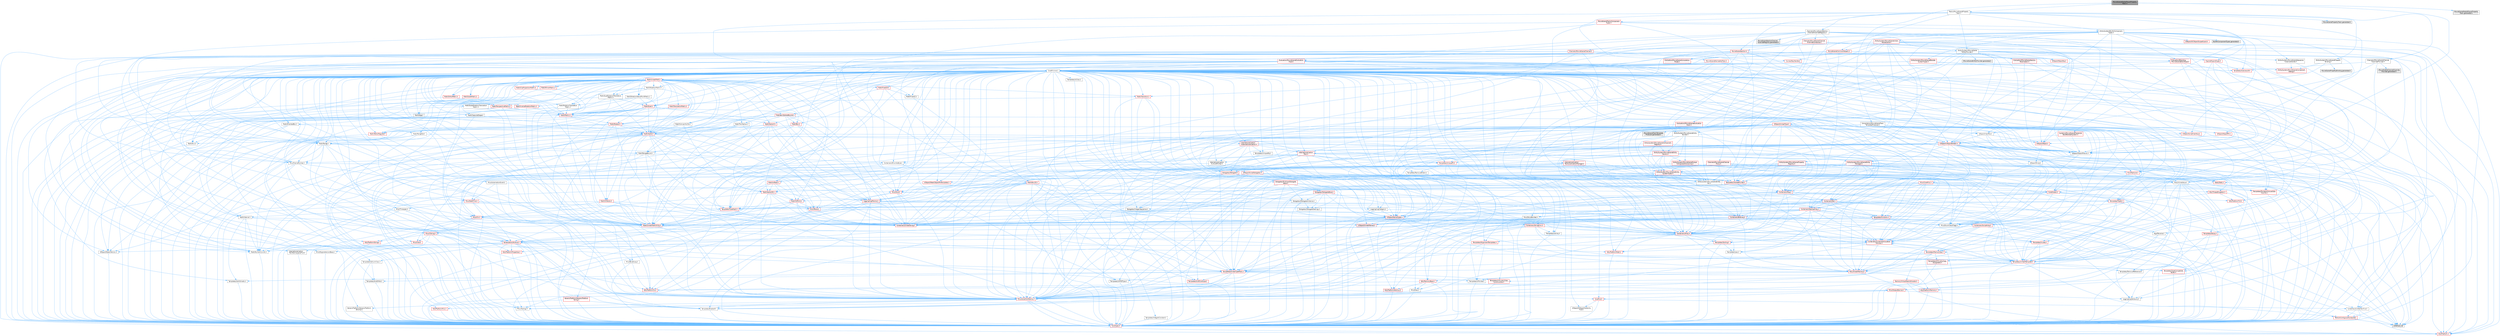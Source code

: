 digraph "MovieSceneMediaPlayerPropertyTrack.h"
{
 // INTERACTIVE_SVG=YES
 // LATEX_PDF_SIZE
  bgcolor="transparent";
  edge [fontname=Helvetica,fontsize=10,labelfontname=Helvetica,labelfontsize=10];
  node [fontname=Helvetica,fontsize=10,shape=box,height=0.2,width=0.4];
  Node1 [id="Node000001",label="MovieSceneMediaPlayerProperty\lTrack.h",height=0.2,width=0.4,color="gray40", fillcolor="grey60", style="filled", fontcolor="black",tooltip=" "];
  Node1 -> Node2 [id="edge1_Node000001_Node000002",color="steelblue1",style="solid",tooltip=" "];
  Node2 [id="Node000002",label="UObject/ObjectMacros.h",height=0.2,width=0.4,color="grey40", fillcolor="white", style="filled",URL="$d8/d8d/ObjectMacros_8h.html",tooltip=" "];
  Node2 -> Node3 [id="edge2_Node000002_Node000003",color="steelblue1",style="solid",tooltip=" "];
  Node3 [id="Node000003",label="Misc/EnumClassFlags.h",height=0.2,width=0.4,color="grey40", fillcolor="white", style="filled",URL="$d8/de7/EnumClassFlags_8h.html",tooltip=" "];
  Node2 -> Node4 [id="edge3_Node000002_Node000004",color="steelblue1",style="solid",tooltip=" "];
  Node4 [id="Node000004",label="UObject/Script.h",height=0.2,width=0.4,color="grey40", fillcolor="white", style="filled",URL="$de/dc6/Script_8h.html",tooltip=" "];
  Node4 -> Node5 [id="edge4_Node000004_Node000005",color="steelblue1",style="solid",tooltip=" "];
  Node5 [id="Node000005",label="Delegates/Delegate.h",height=0.2,width=0.4,color="red", fillcolor="#FFF0F0", style="filled",URL="$d4/d80/Delegate_8h.html",tooltip=" "];
  Node5 -> Node6 [id="edge5_Node000005_Node000006",color="steelblue1",style="solid",tooltip=" "];
  Node6 [id="Node000006",label="CoreTypes.h",height=0.2,width=0.4,color="red", fillcolor="#FFF0F0", style="filled",URL="$dc/dec/CoreTypes_8h.html",tooltip=" "];
  Node6 -> Node7 [id="edge6_Node000006_Node000007",color="steelblue1",style="solid",tooltip=" "];
  Node7 [id="Node000007",label="HAL/Platform.h",height=0.2,width=0.4,color="red", fillcolor="#FFF0F0", style="filled",URL="$d9/dd0/Platform_8h.html",tooltip=" "];
  Node5 -> Node20 [id="edge7_Node000005_Node000020",color="steelblue1",style="solid",tooltip=" "];
  Node20 [id="Node000020",label="Misc/AssertionMacros.h",height=0.2,width=0.4,color="red", fillcolor="#FFF0F0", style="filled",URL="$d0/dfa/AssertionMacros_8h.html",tooltip=" "];
  Node20 -> Node6 [id="edge8_Node000020_Node000006",color="steelblue1",style="solid",tooltip=" "];
  Node20 -> Node7 [id="edge9_Node000020_Node000007",color="steelblue1",style="solid",tooltip=" "];
  Node20 -> Node21 [id="edge10_Node000020_Node000021",color="steelblue1",style="solid",tooltip=" "];
  Node21 [id="Node000021",label="HAL/PlatformMisc.h",height=0.2,width=0.4,color="red", fillcolor="#FFF0F0", style="filled",URL="$d0/df5/PlatformMisc_8h.html",tooltip=" "];
  Node21 -> Node6 [id="edge11_Node000021_Node000006",color="steelblue1",style="solid",tooltip=" "];
  Node20 -> Node56 [id="edge12_Node000020_Node000056",color="steelblue1",style="solid",tooltip=" "];
  Node56 [id="Node000056",label="Templates/EnableIf.h",height=0.2,width=0.4,color="grey40", fillcolor="white", style="filled",URL="$d7/d60/EnableIf_8h.html",tooltip=" "];
  Node56 -> Node6 [id="edge13_Node000056_Node000006",color="steelblue1",style="solid",tooltip=" "];
  Node20 -> Node62 [id="edge14_Node000020_Node000062",color="steelblue1",style="solid",tooltip=" "];
  Node62 [id="Node000062",label="Misc/VarArgs.h",height=0.2,width=0.4,color="grey40", fillcolor="white", style="filled",URL="$d5/d6f/VarArgs_8h.html",tooltip=" "];
  Node62 -> Node6 [id="edge15_Node000062_Node000006",color="steelblue1",style="solid",tooltip=" "];
  Node5 -> Node70 [id="edge16_Node000005_Node000070",color="steelblue1",style="solid",tooltip=" "];
  Node70 [id="Node000070",label="UObject/NameTypes.h",height=0.2,width=0.4,color="red", fillcolor="#FFF0F0", style="filled",URL="$d6/d35/NameTypes_8h.html",tooltip=" "];
  Node70 -> Node6 [id="edge17_Node000070_Node000006",color="steelblue1",style="solid",tooltip=" "];
  Node70 -> Node20 [id="edge18_Node000070_Node000020",color="steelblue1",style="solid",tooltip=" "];
  Node70 -> Node71 [id="edge19_Node000070_Node000071",color="steelblue1",style="solid",tooltip=" "];
  Node71 [id="Node000071",label="HAL/UnrealMemory.h",height=0.2,width=0.4,color="red", fillcolor="#FFF0F0", style="filled",URL="$d9/d96/UnrealMemory_8h.html",tooltip=" "];
  Node71 -> Node6 [id="edge20_Node000071_Node000006",color="steelblue1",style="solid",tooltip=" "];
  Node71 -> Node75 [id="edge21_Node000071_Node000075",color="steelblue1",style="solid",tooltip=" "];
  Node75 [id="Node000075",label="HAL/MemoryBase.h",height=0.2,width=0.4,color="red", fillcolor="#FFF0F0", style="filled",URL="$d6/d9f/MemoryBase_8h.html",tooltip=" "];
  Node75 -> Node6 [id="edge22_Node000075_Node000006",color="steelblue1",style="solid",tooltip=" "];
  Node75 -> Node49 [id="edge23_Node000075_Node000049",color="steelblue1",style="solid",tooltip=" "];
  Node49 [id="Node000049",label="HAL/PlatformAtomics.h",height=0.2,width=0.4,color="red", fillcolor="#FFF0F0", style="filled",URL="$d3/d36/PlatformAtomics_8h.html",tooltip=" "];
  Node49 -> Node6 [id="edge24_Node000049_Node000006",color="steelblue1",style="solid",tooltip=" "];
  Node75 -> Node33 [id="edge25_Node000075_Node000033",color="steelblue1",style="solid",tooltip=" "];
  Node33 [id="Node000033",label="HAL/PlatformCrt.h",height=0.2,width=0.4,color="red", fillcolor="#FFF0F0", style="filled",URL="$d8/d75/PlatformCrt_8h.html",tooltip=" "];
  Node75 -> Node76 [id="edge26_Node000075_Node000076",color="steelblue1",style="solid",tooltip=" "];
  Node76 [id="Node000076",label="Misc/Exec.h",height=0.2,width=0.4,color="grey40", fillcolor="white", style="filled",URL="$de/ddb/Exec_8h.html",tooltip=" "];
  Node76 -> Node6 [id="edge27_Node000076_Node000006",color="steelblue1",style="solid",tooltip=" "];
  Node76 -> Node20 [id="edge28_Node000076_Node000020",color="steelblue1",style="solid",tooltip=" "];
  Node75 -> Node77 [id="edge29_Node000075_Node000077",color="steelblue1",style="solid",tooltip=" "];
  Node77 [id="Node000077",label="Misc/OutputDevice.h",height=0.2,width=0.4,color="red", fillcolor="#FFF0F0", style="filled",URL="$d7/d32/OutputDevice_8h.html",tooltip=" "];
  Node77 -> Node28 [id="edge30_Node000077_Node000028",color="steelblue1",style="solid",tooltip=" "];
  Node28 [id="Node000028",label="CoreFwd.h",height=0.2,width=0.4,color="red", fillcolor="#FFF0F0", style="filled",URL="$d1/d1e/CoreFwd_8h.html",tooltip=" "];
  Node28 -> Node6 [id="edge31_Node000028_Node000006",color="steelblue1",style="solid",tooltip=" "];
  Node28 -> Node29 [id="edge32_Node000028_Node000029",color="steelblue1",style="solid",tooltip=" "];
  Node29 [id="Node000029",label="Containers/ContainersFwd.h",height=0.2,width=0.4,color="grey40", fillcolor="white", style="filled",URL="$d4/d0a/ContainersFwd_8h.html",tooltip=" "];
  Node29 -> Node7 [id="edge33_Node000029_Node000007",color="steelblue1",style="solid",tooltip=" "];
  Node29 -> Node6 [id="edge34_Node000029_Node000006",color="steelblue1",style="solid",tooltip=" "];
  Node29 -> Node26 [id="edge35_Node000029_Node000026",color="steelblue1",style="solid",tooltip=" "];
  Node26 [id="Node000026",label="Traits/IsContiguousContainer.h",height=0.2,width=0.4,color="red", fillcolor="#FFF0F0", style="filled",URL="$d5/d3c/IsContiguousContainer_8h.html",tooltip=" "];
  Node26 -> Node6 [id="edge36_Node000026_Node000006",color="steelblue1",style="solid",tooltip=" "];
  Node26 -> Node25 [id="edge37_Node000026_Node000025",color="steelblue1",style="solid",tooltip=" "];
  Node25 [id="Node000025",label="initializer_list",height=0.2,width=0.4,color="grey60", fillcolor="#E0E0E0", style="filled",tooltip=" "];
  Node28 -> Node31 [id="edge38_Node000028_Node000031",color="steelblue1",style="solid",tooltip=" "];
  Node31 [id="Node000031",label="UObject/UObjectHierarchy\lFwd.h",height=0.2,width=0.4,color="grey40", fillcolor="white", style="filled",URL="$d3/d13/UObjectHierarchyFwd_8h.html",tooltip=" "];
  Node77 -> Node6 [id="edge39_Node000077_Node000006",color="steelblue1",style="solid",tooltip=" "];
  Node77 -> Node78 [id="edge40_Node000077_Node000078",color="steelblue1",style="solid",tooltip=" "];
  Node78 [id="Node000078",label="Logging/LogVerbosity.h",height=0.2,width=0.4,color="grey40", fillcolor="white", style="filled",URL="$d2/d8f/LogVerbosity_8h.html",tooltip=" "];
  Node78 -> Node6 [id="edge41_Node000078_Node000006",color="steelblue1",style="solid",tooltip=" "];
  Node77 -> Node62 [id="edge42_Node000077_Node000062",color="steelblue1",style="solid",tooltip=" "];
  Node71 -> Node88 [id="edge43_Node000071_Node000088",color="steelblue1",style="solid",tooltip=" "];
  Node88 [id="Node000088",label="HAL/PlatformMemory.h",height=0.2,width=0.4,color="red", fillcolor="#FFF0F0", style="filled",URL="$de/d68/PlatformMemory_8h.html",tooltip=" "];
  Node88 -> Node6 [id="edge44_Node000088_Node000006",color="steelblue1",style="solid",tooltip=" "];
  Node71 -> Node91 [id="edge45_Node000071_Node000091",color="steelblue1",style="solid",tooltip=" "];
  Node91 [id="Node000091",label="Templates/IsPointer.h",height=0.2,width=0.4,color="grey40", fillcolor="white", style="filled",URL="$d7/d05/IsPointer_8h.html",tooltip=" "];
  Node91 -> Node6 [id="edge46_Node000091_Node000006",color="steelblue1",style="solid",tooltip=" "];
  Node70 -> Node92 [id="edge47_Node000070_Node000092",color="steelblue1",style="solid",tooltip=" "];
  Node92 [id="Node000092",label="Templates/UnrealTypeTraits.h",height=0.2,width=0.4,color="red", fillcolor="#FFF0F0", style="filled",URL="$d2/d2d/UnrealTypeTraits_8h.html",tooltip=" "];
  Node92 -> Node6 [id="edge48_Node000092_Node000006",color="steelblue1",style="solid",tooltip=" "];
  Node92 -> Node91 [id="edge49_Node000092_Node000091",color="steelblue1",style="solid",tooltip=" "];
  Node92 -> Node20 [id="edge50_Node000092_Node000020",color="steelblue1",style="solid",tooltip=" "];
  Node92 -> Node84 [id="edge51_Node000092_Node000084",color="steelblue1",style="solid",tooltip=" "];
  Node84 [id="Node000084",label="Templates/AndOrNot.h",height=0.2,width=0.4,color="grey40", fillcolor="white", style="filled",URL="$db/d0a/AndOrNot_8h.html",tooltip=" "];
  Node84 -> Node6 [id="edge52_Node000084_Node000006",color="steelblue1",style="solid",tooltip=" "];
  Node92 -> Node56 [id="edge53_Node000092_Node000056",color="steelblue1",style="solid",tooltip=" "];
  Node92 -> Node93 [id="edge54_Node000092_Node000093",color="steelblue1",style="solid",tooltip=" "];
  Node93 [id="Node000093",label="Templates/IsArithmetic.h",height=0.2,width=0.4,color="grey40", fillcolor="white", style="filled",URL="$d2/d5d/IsArithmetic_8h.html",tooltip=" "];
  Node93 -> Node6 [id="edge55_Node000093_Node000006",color="steelblue1",style="solid",tooltip=" "];
  Node92 -> Node95 [id="edge56_Node000092_Node000095",color="steelblue1",style="solid",tooltip=" "];
  Node95 [id="Node000095",label="Templates/IsPODType.h",height=0.2,width=0.4,color="grey40", fillcolor="white", style="filled",URL="$d7/db1/IsPODType_8h.html",tooltip=" "];
  Node95 -> Node6 [id="edge57_Node000095_Node000006",color="steelblue1",style="solid",tooltip=" "];
  Node92 -> Node96 [id="edge58_Node000092_Node000096",color="steelblue1",style="solid",tooltip=" "];
  Node96 [id="Node000096",label="Templates/IsUECoreType.h",height=0.2,width=0.4,color="red", fillcolor="#FFF0F0", style="filled",URL="$d1/db8/IsUECoreType_8h.html",tooltip=" "];
  Node96 -> Node6 [id="edge59_Node000096_Node000006",color="steelblue1",style="solid",tooltip=" "];
  Node92 -> Node85 [id="edge60_Node000092_Node000085",color="steelblue1",style="solid",tooltip=" "];
  Node85 [id="Node000085",label="Templates/IsTriviallyCopy\lConstructible.h",height=0.2,width=0.4,color="red", fillcolor="#FFF0F0", style="filled",URL="$d3/d78/IsTriviallyCopyConstructible_8h.html",tooltip=" "];
  Node85 -> Node6 [id="edge61_Node000085_Node000006",color="steelblue1",style="solid",tooltip=" "];
  Node70 -> Node97 [id="edge62_Node000070_Node000097",color="steelblue1",style="solid",tooltip=" "];
  Node97 [id="Node000097",label="Templates/UnrealTemplate.h",height=0.2,width=0.4,color="red", fillcolor="#FFF0F0", style="filled",URL="$d4/d24/UnrealTemplate_8h.html",tooltip=" "];
  Node97 -> Node6 [id="edge63_Node000097_Node000006",color="steelblue1",style="solid",tooltip=" "];
  Node97 -> Node91 [id="edge64_Node000097_Node000091",color="steelblue1",style="solid",tooltip=" "];
  Node97 -> Node71 [id="edge65_Node000097_Node000071",color="steelblue1",style="solid",tooltip=" "];
  Node97 -> Node92 [id="edge66_Node000097_Node000092",color="steelblue1",style="solid",tooltip=" "];
  Node97 -> Node100 [id="edge67_Node000097_Node000100",color="steelblue1",style="solid",tooltip=" "];
  Node100 [id="Node000100",label="Templates/RemoveReference.h",height=0.2,width=0.4,color="grey40", fillcolor="white", style="filled",URL="$da/dbe/RemoveReference_8h.html",tooltip=" "];
  Node100 -> Node6 [id="edge68_Node000100_Node000006",color="steelblue1",style="solid",tooltip=" "];
  Node97 -> Node101 [id="edge69_Node000097_Node000101",color="steelblue1",style="solid",tooltip=" "];
  Node101 [id="Node000101",label="Templates/TypeCompatible\lBytes.h",height=0.2,width=0.4,color="red", fillcolor="#FFF0F0", style="filled",URL="$df/d0a/TypeCompatibleBytes_8h.html",tooltip=" "];
  Node101 -> Node6 [id="edge70_Node000101_Node000006",color="steelblue1",style="solid",tooltip=" "];
  Node97 -> Node26 [id="edge71_Node000097_Node000026",color="steelblue1",style="solid",tooltip=" "];
  Node70 -> Node103 [id="edge72_Node000070_Node000103",color="steelblue1",style="solid",tooltip=" "];
  Node103 [id="Node000103",label="Containers/UnrealString.h",height=0.2,width=0.4,color="red", fillcolor="#FFF0F0", style="filled",URL="$d5/dba/UnrealString_8h.html",tooltip=" "];
  Node70 -> Node110 [id="edge73_Node000070_Node000110",color="steelblue1",style="solid",tooltip=" "];
  Node110 [id="Node000110",label="Containers/StringConv.h",height=0.2,width=0.4,color="red", fillcolor="#FFF0F0", style="filled",URL="$d3/ddf/StringConv_8h.html",tooltip=" "];
  Node110 -> Node6 [id="edge74_Node000110_Node000006",color="steelblue1",style="solid",tooltip=" "];
  Node110 -> Node20 [id="edge75_Node000110_Node000020",color="steelblue1",style="solid",tooltip=" "];
  Node110 -> Node111 [id="edge76_Node000110_Node000111",color="steelblue1",style="solid",tooltip=" "];
  Node111 [id="Node000111",label="Containers/ContainerAllocation\lPolicies.h",height=0.2,width=0.4,color="red", fillcolor="#FFF0F0", style="filled",URL="$d7/dff/ContainerAllocationPolicies_8h.html",tooltip=" "];
  Node111 -> Node6 [id="edge77_Node000111_Node000006",color="steelblue1",style="solid",tooltip=" "];
  Node111 -> Node111 [id="edge78_Node000111_Node000111",color="steelblue1",style="solid",tooltip=" "];
  Node111 -> Node113 [id="edge79_Node000111_Node000113",color="steelblue1",style="solid",tooltip=" "];
  Node113 [id="Node000113",label="HAL/PlatformMath.h",height=0.2,width=0.4,color="red", fillcolor="#FFF0F0", style="filled",URL="$dc/d53/PlatformMath_8h.html",tooltip=" "];
  Node113 -> Node6 [id="edge80_Node000113_Node000006",color="steelblue1",style="solid",tooltip=" "];
  Node111 -> Node71 [id="edge81_Node000111_Node000071",color="steelblue1",style="solid",tooltip=" "];
  Node111 -> Node43 [id="edge82_Node000111_Node000043",color="steelblue1",style="solid",tooltip=" "];
  Node43 [id="Node000043",label="Math/NumericLimits.h",height=0.2,width=0.4,color="grey40", fillcolor="white", style="filled",URL="$df/d1b/NumericLimits_8h.html",tooltip=" "];
  Node43 -> Node6 [id="edge83_Node000043_Node000006",color="steelblue1",style="solid",tooltip=" "];
  Node111 -> Node20 [id="edge84_Node000111_Node000020",color="steelblue1",style="solid",tooltip=" "];
  Node111 -> Node122 [id="edge85_Node000111_Node000122",color="steelblue1",style="solid",tooltip=" "];
  Node122 [id="Node000122",label="Templates/MemoryOps.h",height=0.2,width=0.4,color="red", fillcolor="#FFF0F0", style="filled",URL="$db/dea/MemoryOps_8h.html",tooltip=" "];
  Node122 -> Node6 [id="edge86_Node000122_Node000006",color="steelblue1",style="solid",tooltip=" "];
  Node122 -> Node71 [id="edge87_Node000122_Node000071",color="steelblue1",style="solid",tooltip=" "];
  Node122 -> Node86 [id="edge88_Node000122_Node000086",color="steelblue1",style="solid",tooltip=" "];
  Node86 [id="Node000086",label="Templates/IsTriviallyCopy\lAssignable.h",height=0.2,width=0.4,color="red", fillcolor="#FFF0F0", style="filled",URL="$d2/df2/IsTriviallyCopyAssignable_8h.html",tooltip=" "];
  Node86 -> Node6 [id="edge89_Node000086_Node000006",color="steelblue1",style="solid",tooltip=" "];
  Node122 -> Node85 [id="edge90_Node000122_Node000085",color="steelblue1",style="solid",tooltip=" "];
  Node122 -> Node92 [id="edge91_Node000122_Node000092",color="steelblue1",style="solid",tooltip=" "];
  Node111 -> Node101 [id="edge92_Node000111_Node000101",color="steelblue1",style="solid",tooltip=" "];
  Node110 -> Node123 [id="edge93_Node000110_Node000123",color="steelblue1",style="solid",tooltip=" "];
  Node123 [id="Node000123",label="Containers/Array.h",height=0.2,width=0.4,color="red", fillcolor="#FFF0F0", style="filled",URL="$df/dd0/Array_8h.html",tooltip=" "];
  Node123 -> Node6 [id="edge94_Node000123_Node000006",color="steelblue1",style="solid",tooltip=" "];
  Node123 -> Node20 [id="edge95_Node000123_Node000020",color="steelblue1",style="solid",tooltip=" "];
  Node123 -> Node71 [id="edge96_Node000123_Node000071",color="steelblue1",style="solid",tooltip=" "];
  Node123 -> Node92 [id="edge97_Node000123_Node000092",color="steelblue1",style="solid",tooltip=" "];
  Node123 -> Node97 [id="edge98_Node000123_Node000097",color="steelblue1",style="solid",tooltip=" "];
  Node123 -> Node111 [id="edge99_Node000123_Node000111",color="steelblue1",style="solid",tooltip=" "];
  Node123 -> Node130 [id="edge100_Node000123_Node000130",color="steelblue1",style="solid",tooltip=" "];
  Node130 [id="Node000130",label="Serialization/Archive.h",height=0.2,width=0.4,color="red", fillcolor="#FFF0F0", style="filled",URL="$d7/d3b/Archive_8h.html",tooltip=" "];
  Node130 -> Node28 [id="edge101_Node000130_Node000028",color="steelblue1",style="solid",tooltip=" "];
  Node130 -> Node6 [id="edge102_Node000130_Node000006",color="steelblue1",style="solid",tooltip=" "];
  Node130 -> Node131 [id="edge103_Node000130_Node000131",color="steelblue1",style="solid",tooltip=" "];
  Node131 [id="Node000131",label="HAL/PlatformProperties.h",height=0.2,width=0.4,color="red", fillcolor="#FFF0F0", style="filled",URL="$d9/db0/PlatformProperties_8h.html",tooltip=" "];
  Node131 -> Node6 [id="edge104_Node000131_Node000006",color="steelblue1",style="solid",tooltip=" "];
  Node130 -> Node134 [id="edge105_Node000130_Node000134",color="steelblue1",style="solid",tooltip=" "];
  Node134 [id="Node000134",label="Internationalization\l/TextNamespaceFwd.h",height=0.2,width=0.4,color="grey40", fillcolor="white", style="filled",URL="$d8/d97/TextNamespaceFwd_8h.html",tooltip=" "];
  Node134 -> Node6 [id="edge106_Node000134_Node000006",color="steelblue1",style="solid",tooltip=" "];
  Node130 -> Node20 [id="edge107_Node000130_Node000020",color="steelblue1",style="solid",tooltip=" "];
  Node130 -> Node135 [id="edge108_Node000130_Node000135",color="steelblue1",style="solid",tooltip=" "];
  Node135 [id="Node000135",label="Misc/EngineVersionBase.h",height=0.2,width=0.4,color="grey40", fillcolor="white", style="filled",URL="$d5/d2b/EngineVersionBase_8h.html",tooltip=" "];
  Node135 -> Node6 [id="edge109_Node000135_Node000006",color="steelblue1",style="solid",tooltip=" "];
  Node130 -> Node62 [id="edge110_Node000130_Node000062",color="steelblue1",style="solid",tooltip=" "];
  Node130 -> Node56 [id="edge111_Node000130_Node000056",color="steelblue1",style="solid",tooltip=" "];
  Node130 -> Node138 [id="edge112_Node000130_Node000138",color="steelblue1",style="solid",tooltip=" "];
  Node138 [id="Node000138",label="Templates/IsEnumClass.h",height=0.2,width=0.4,color="grey40", fillcolor="white", style="filled",URL="$d7/d15/IsEnumClass_8h.html",tooltip=" "];
  Node138 -> Node6 [id="edge113_Node000138_Node000006",color="steelblue1",style="solid",tooltip=" "];
  Node138 -> Node84 [id="edge114_Node000138_Node000084",color="steelblue1",style="solid",tooltip=" "];
  Node130 -> Node97 [id="edge115_Node000130_Node000097",color="steelblue1",style="solid",tooltip=" "];
  Node130 -> Node139 [id="edge116_Node000130_Node000139",color="steelblue1",style="solid",tooltip=" "];
  Node139 [id="Node000139",label="UObject/ObjectVersion.h",height=0.2,width=0.4,color="grey40", fillcolor="white", style="filled",URL="$da/d63/ObjectVersion_8h.html",tooltip=" "];
  Node139 -> Node6 [id="edge117_Node000139_Node000006",color="steelblue1",style="solid",tooltip=" "];
  Node123 -> Node156 [id="edge118_Node000123_Node000156",color="steelblue1",style="solid",tooltip=" "];
  Node156 [id="Node000156",label="Templates/Invoke.h",height=0.2,width=0.4,color="red", fillcolor="#FFF0F0", style="filled",URL="$d7/deb/Invoke_8h.html",tooltip=" "];
  Node156 -> Node6 [id="edge119_Node000156_Node000006",color="steelblue1",style="solid",tooltip=" "];
  Node156 -> Node97 [id="edge120_Node000156_Node000097",color="steelblue1",style="solid",tooltip=" "];
  Node123 -> Node161 [id="edge121_Node000123_Node000161",color="steelblue1",style="solid",tooltip=" "];
  Node161 [id="Node000161",label="Templates/Less.h",height=0.2,width=0.4,color="grey40", fillcolor="white", style="filled",URL="$de/dc8/Less_8h.html",tooltip=" "];
  Node161 -> Node6 [id="edge122_Node000161_Node000006",color="steelblue1",style="solid",tooltip=" "];
  Node161 -> Node97 [id="edge123_Node000161_Node000097",color="steelblue1",style="solid",tooltip=" "];
  Node123 -> Node169 [id="edge124_Node000123_Node000169",color="steelblue1",style="solid",tooltip=" "];
  Node169 [id="Node000169",label="Templates/Sorting.h",height=0.2,width=0.4,color="red", fillcolor="#FFF0F0", style="filled",URL="$d3/d9e/Sorting_8h.html",tooltip=" "];
  Node169 -> Node6 [id="edge125_Node000169_Node000006",color="steelblue1",style="solid",tooltip=" "];
  Node169 -> Node113 [id="edge126_Node000169_Node000113",color="steelblue1",style="solid",tooltip=" "];
  Node169 -> Node161 [id="edge127_Node000169_Node000161",color="steelblue1",style="solid",tooltip=" "];
  Node123 -> Node173 [id="edge128_Node000123_Node000173",color="steelblue1",style="solid",tooltip=" "];
  Node173 [id="Node000173",label="Templates/AlignmentTemplates.h",height=0.2,width=0.4,color="red", fillcolor="#FFF0F0", style="filled",URL="$dd/d32/AlignmentTemplates_8h.html",tooltip=" "];
  Node173 -> Node6 [id="edge129_Node000173_Node000006",color="steelblue1",style="solid",tooltip=" "];
  Node173 -> Node91 [id="edge130_Node000173_Node000091",color="steelblue1",style="solid",tooltip=" "];
  Node110 -> Node147 [id="edge131_Node000110_Node000147",color="steelblue1",style="solid",tooltip=" "];
  Node147 [id="Node000147",label="Misc/CString.h",height=0.2,width=0.4,color="red", fillcolor="#FFF0F0", style="filled",URL="$d2/d49/CString_8h.html",tooltip=" "];
  Node147 -> Node6 [id="edge132_Node000147_Node000006",color="steelblue1",style="solid",tooltip=" "];
  Node147 -> Node33 [id="edge133_Node000147_Node000033",color="steelblue1",style="solid",tooltip=" "];
  Node147 -> Node73 [id="edge134_Node000147_Node000073",color="steelblue1",style="solid",tooltip=" "];
  Node73 [id="Node000073",label="HAL/PlatformString.h",height=0.2,width=0.4,color="red", fillcolor="#FFF0F0", style="filled",URL="$db/db5/PlatformString_8h.html",tooltip=" "];
  Node73 -> Node6 [id="edge135_Node000073_Node000006",color="steelblue1",style="solid",tooltip=" "];
  Node147 -> Node20 [id="edge136_Node000147_Node000020",color="steelblue1",style="solid",tooltip=" "];
  Node147 -> Node148 [id="edge137_Node000147_Node000148",color="steelblue1",style="solid",tooltip=" "];
  Node148 [id="Node000148",label="Misc/Char.h",height=0.2,width=0.4,color="red", fillcolor="#FFF0F0", style="filled",URL="$d0/d58/Char_8h.html",tooltip=" "];
  Node148 -> Node6 [id="edge138_Node000148_Node000006",color="steelblue1",style="solid",tooltip=" "];
  Node147 -> Node62 [id="edge139_Node000147_Node000062",color="steelblue1",style="solid",tooltip=" "];
  Node110 -> Node174 [id="edge140_Node000110_Node000174",color="steelblue1",style="solid",tooltip=" "];
  Node174 [id="Node000174",label="Templates/IsArray.h",height=0.2,width=0.4,color="grey40", fillcolor="white", style="filled",URL="$d8/d8d/IsArray_8h.html",tooltip=" "];
  Node174 -> Node6 [id="edge141_Node000174_Node000006",color="steelblue1",style="solid",tooltip=" "];
  Node110 -> Node97 [id="edge142_Node000110_Node000097",color="steelblue1",style="solid",tooltip=" "];
  Node110 -> Node92 [id="edge143_Node000110_Node000092",color="steelblue1",style="solid",tooltip=" "];
  Node110 -> Node26 [id="edge144_Node000110_Node000026",color="steelblue1",style="solid",tooltip=" "];
  Node70 -> Node175 [id="edge145_Node000070_Node000175",color="steelblue1",style="solid",tooltip=" "];
  Node175 [id="Node000175",label="UObject/UnrealNames.h",height=0.2,width=0.4,color="red", fillcolor="#FFF0F0", style="filled",URL="$d8/db1/UnrealNames_8h.html",tooltip=" "];
  Node175 -> Node6 [id="edge146_Node000175_Node000006",color="steelblue1",style="solid",tooltip=" "];
  Node5 -> Node183 [id="edge147_Node000005_Node000183",color="steelblue1",style="solid",tooltip=" "];
  Node183 [id="Node000183",label="Templates/SharedPointer.h",height=0.2,width=0.4,color="red", fillcolor="#FFF0F0", style="filled",URL="$d2/d17/SharedPointer_8h.html",tooltip=" "];
  Node183 -> Node6 [id="edge148_Node000183_Node000006",color="steelblue1",style="solid",tooltip=" "];
  Node183 -> Node184 [id="edge149_Node000183_Node000184",color="steelblue1",style="solid",tooltip=" "];
  Node184 [id="Node000184",label="Templates/PointerIsConvertible\lFromTo.h",height=0.2,width=0.4,color="red", fillcolor="#FFF0F0", style="filled",URL="$d6/d65/PointerIsConvertibleFromTo_8h.html",tooltip=" "];
  Node184 -> Node6 [id="edge150_Node000184_Node000006",color="steelblue1",style="solid",tooltip=" "];
  Node183 -> Node20 [id="edge151_Node000183_Node000020",color="steelblue1",style="solid",tooltip=" "];
  Node183 -> Node71 [id="edge152_Node000183_Node000071",color="steelblue1",style="solid",tooltip=" "];
  Node183 -> Node123 [id="edge153_Node000183_Node000123",color="steelblue1",style="solid",tooltip=" "];
  Node183 -> Node185 [id="edge154_Node000183_Node000185",color="steelblue1",style="solid",tooltip=" "];
  Node185 [id="Node000185",label="Containers/Map.h",height=0.2,width=0.4,color="red", fillcolor="#FFF0F0", style="filled",URL="$df/d79/Map_8h.html",tooltip=" "];
  Node185 -> Node6 [id="edge155_Node000185_Node000006",color="steelblue1",style="solid",tooltip=" "];
  Node185 -> Node186 [id="edge156_Node000185_Node000186",color="steelblue1",style="solid",tooltip=" "];
  Node186 [id="Node000186",label="Algo/Reverse.h",height=0.2,width=0.4,color="grey40", fillcolor="white", style="filled",URL="$d5/d93/Reverse_8h.html",tooltip=" "];
  Node186 -> Node6 [id="edge157_Node000186_Node000006",color="steelblue1",style="solid",tooltip=" "];
  Node186 -> Node97 [id="edge158_Node000186_Node000097",color="steelblue1",style="solid",tooltip=" "];
  Node185 -> Node187 [id="edge159_Node000185_Node000187",color="steelblue1",style="solid",tooltip=" "];
  Node187 [id="Node000187",label="Containers/Set.h",height=0.2,width=0.4,color="red", fillcolor="#FFF0F0", style="filled",URL="$d4/d45/Set_8h.html",tooltip=" "];
  Node187 -> Node111 [id="edge160_Node000187_Node000111",color="steelblue1",style="solid",tooltip=" "];
  Node187 -> Node189 [id="edge161_Node000187_Node000189",color="steelblue1",style="solid",tooltip=" "];
  Node189 [id="Node000189",label="Containers/SparseArray.h",height=0.2,width=0.4,color="red", fillcolor="#FFF0F0", style="filled",URL="$d5/dbf/SparseArray_8h.html",tooltip=" "];
  Node189 -> Node6 [id="edge162_Node000189_Node000006",color="steelblue1",style="solid",tooltip=" "];
  Node189 -> Node20 [id="edge163_Node000189_Node000020",color="steelblue1",style="solid",tooltip=" "];
  Node189 -> Node71 [id="edge164_Node000189_Node000071",color="steelblue1",style="solid",tooltip=" "];
  Node189 -> Node92 [id="edge165_Node000189_Node000092",color="steelblue1",style="solid",tooltip=" "];
  Node189 -> Node97 [id="edge166_Node000189_Node000097",color="steelblue1",style="solid",tooltip=" "];
  Node189 -> Node111 [id="edge167_Node000189_Node000111",color="steelblue1",style="solid",tooltip=" "];
  Node189 -> Node161 [id="edge168_Node000189_Node000161",color="steelblue1",style="solid",tooltip=" "];
  Node189 -> Node123 [id="edge169_Node000189_Node000123",color="steelblue1",style="solid",tooltip=" "];
  Node189 -> Node172 [id="edge170_Node000189_Node000172",color="steelblue1",style="solid",tooltip=" "];
  Node172 [id="Node000172",label="Math/UnrealMathUtility.h",height=0.2,width=0.4,color="red", fillcolor="#FFF0F0", style="filled",URL="$db/db8/UnrealMathUtility_8h.html",tooltip=" "];
  Node172 -> Node6 [id="edge171_Node000172_Node000006",color="steelblue1",style="solid",tooltip=" "];
  Node172 -> Node20 [id="edge172_Node000172_Node000020",color="steelblue1",style="solid",tooltip=" "];
  Node172 -> Node113 [id="edge173_Node000172_Node000113",color="steelblue1",style="solid",tooltip=" "];
  Node189 -> Node190 [id="edge174_Node000189_Node000190",color="steelblue1",style="solid",tooltip=" "];
  Node190 [id="Node000190",label="Containers/ScriptArray.h",height=0.2,width=0.4,color="red", fillcolor="#FFF0F0", style="filled",URL="$dc/daf/ScriptArray_8h.html",tooltip=" "];
  Node190 -> Node6 [id="edge175_Node000190_Node000006",color="steelblue1",style="solid",tooltip=" "];
  Node190 -> Node20 [id="edge176_Node000190_Node000020",color="steelblue1",style="solid",tooltip=" "];
  Node190 -> Node71 [id="edge177_Node000190_Node000071",color="steelblue1",style="solid",tooltip=" "];
  Node190 -> Node111 [id="edge178_Node000190_Node000111",color="steelblue1",style="solid",tooltip=" "];
  Node190 -> Node123 [id="edge179_Node000190_Node000123",color="steelblue1",style="solid",tooltip=" "];
  Node190 -> Node25 [id="edge180_Node000190_Node000025",color="steelblue1",style="solid",tooltip=" "];
  Node189 -> Node191 [id="edge181_Node000189_Node000191",color="steelblue1",style="solid",tooltip=" "];
  Node191 [id="Node000191",label="Containers/BitArray.h",height=0.2,width=0.4,color="red", fillcolor="#FFF0F0", style="filled",URL="$d1/de4/BitArray_8h.html",tooltip=" "];
  Node191 -> Node111 [id="edge182_Node000191_Node000111",color="steelblue1",style="solid",tooltip=" "];
  Node191 -> Node6 [id="edge183_Node000191_Node000006",color="steelblue1",style="solid",tooltip=" "];
  Node191 -> Node49 [id="edge184_Node000191_Node000049",color="steelblue1",style="solid",tooltip=" "];
  Node191 -> Node71 [id="edge185_Node000191_Node000071",color="steelblue1",style="solid",tooltip=" "];
  Node191 -> Node172 [id="edge186_Node000191_Node000172",color="steelblue1",style="solid",tooltip=" "];
  Node191 -> Node20 [id="edge187_Node000191_Node000020",color="steelblue1",style="solid",tooltip=" "];
  Node191 -> Node3 [id="edge188_Node000191_Node000003",color="steelblue1",style="solid",tooltip=" "];
  Node191 -> Node130 [id="edge189_Node000191_Node000130",color="steelblue1",style="solid",tooltip=" "];
  Node191 -> Node56 [id="edge190_Node000191_Node000056",color="steelblue1",style="solid",tooltip=" "];
  Node191 -> Node156 [id="edge191_Node000191_Node000156",color="steelblue1",style="solid",tooltip=" "];
  Node191 -> Node97 [id="edge192_Node000191_Node000097",color="steelblue1",style="solid",tooltip=" "];
  Node191 -> Node92 [id="edge193_Node000191_Node000092",color="steelblue1",style="solid",tooltip=" "];
  Node189 -> Node103 [id="edge194_Node000189_Node000103",color="steelblue1",style="solid",tooltip=" "];
  Node187 -> Node29 [id="edge195_Node000187_Node000029",color="steelblue1",style="solid",tooltip=" "];
  Node187 -> Node172 [id="edge196_Node000187_Node000172",color="steelblue1",style="solid",tooltip=" "];
  Node187 -> Node20 [id="edge197_Node000187_Node000020",color="steelblue1",style="solid",tooltip=" "];
  Node187 -> Node207 [id="edge198_Node000187_Node000207",color="steelblue1",style="solid",tooltip=" "];
  Node207 [id="Node000207",label="Misc/StructBuilder.h",height=0.2,width=0.4,color="grey40", fillcolor="white", style="filled",URL="$d9/db3/StructBuilder_8h.html",tooltip=" "];
  Node207 -> Node6 [id="edge199_Node000207_Node000006",color="steelblue1",style="solid",tooltip=" "];
  Node207 -> Node172 [id="edge200_Node000207_Node000172",color="steelblue1",style="solid",tooltip=" "];
  Node207 -> Node173 [id="edge201_Node000207_Node000173",color="steelblue1",style="solid",tooltip=" "];
  Node187 -> Node208 [id="edge202_Node000187_Node000208",color="steelblue1",style="solid",tooltip=" "];
  Node208 [id="Node000208",label="Templates/Function.h",height=0.2,width=0.4,color="red", fillcolor="#FFF0F0", style="filled",URL="$df/df5/Function_8h.html",tooltip=" "];
  Node208 -> Node6 [id="edge203_Node000208_Node000006",color="steelblue1",style="solid",tooltip=" "];
  Node208 -> Node20 [id="edge204_Node000208_Node000020",color="steelblue1",style="solid",tooltip=" "];
  Node208 -> Node71 [id="edge205_Node000208_Node000071",color="steelblue1",style="solid",tooltip=" "];
  Node208 -> Node92 [id="edge206_Node000208_Node000092",color="steelblue1",style="solid",tooltip=" "];
  Node208 -> Node156 [id="edge207_Node000208_Node000156",color="steelblue1",style="solid",tooltip=" "];
  Node208 -> Node97 [id="edge208_Node000208_Node000097",color="steelblue1",style="solid",tooltip=" "];
  Node208 -> Node172 [id="edge209_Node000208_Node000172",color="steelblue1",style="solid",tooltip=" "];
  Node187 -> Node169 [id="edge210_Node000187_Node000169",color="steelblue1",style="solid",tooltip=" "];
  Node187 -> Node145 [id="edge211_Node000187_Node000145",color="steelblue1",style="solid",tooltip=" "];
  Node145 [id="Node000145",label="Templates/TypeHash.h",height=0.2,width=0.4,color="red", fillcolor="#FFF0F0", style="filled",URL="$d1/d62/TypeHash_8h.html",tooltip=" "];
  Node145 -> Node6 [id="edge212_Node000145_Node000006",color="steelblue1",style="solid",tooltip=" "];
  Node145 -> Node146 [id="edge213_Node000145_Node000146",color="steelblue1",style="solid",tooltip=" "];
  Node146 [id="Node000146",label="Misc/Crc.h",height=0.2,width=0.4,color="red", fillcolor="#FFF0F0", style="filled",URL="$d4/dd2/Crc_8h.html",tooltip=" "];
  Node146 -> Node6 [id="edge214_Node000146_Node000006",color="steelblue1",style="solid",tooltip=" "];
  Node146 -> Node73 [id="edge215_Node000146_Node000073",color="steelblue1",style="solid",tooltip=" "];
  Node146 -> Node20 [id="edge216_Node000146_Node000020",color="steelblue1",style="solid",tooltip=" "];
  Node146 -> Node147 [id="edge217_Node000146_Node000147",color="steelblue1",style="solid",tooltip=" "];
  Node146 -> Node148 [id="edge218_Node000146_Node000148",color="steelblue1",style="solid",tooltip=" "];
  Node146 -> Node92 [id="edge219_Node000146_Node000092",color="steelblue1",style="solid",tooltip=" "];
  Node187 -> Node97 [id="edge220_Node000187_Node000097",color="steelblue1",style="solid",tooltip=" "];
  Node187 -> Node25 [id="edge221_Node000187_Node000025",color="steelblue1",style="solid",tooltip=" "];
  Node185 -> Node103 [id="edge222_Node000185_Node000103",color="steelblue1",style="solid",tooltip=" "];
  Node185 -> Node20 [id="edge223_Node000185_Node000020",color="steelblue1",style="solid",tooltip=" "];
  Node185 -> Node207 [id="edge224_Node000185_Node000207",color="steelblue1",style="solid",tooltip=" "];
  Node185 -> Node208 [id="edge225_Node000185_Node000208",color="steelblue1",style="solid",tooltip=" "];
  Node185 -> Node169 [id="edge226_Node000185_Node000169",color="steelblue1",style="solid",tooltip=" "];
  Node185 -> Node211 [id="edge227_Node000185_Node000211",color="steelblue1",style="solid",tooltip=" "];
  Node211 [id="Node000211",label="Templates/Tuple.h",height=0.2,width=0.4,color="red", fillcolor="#FFF0F0", style="filled",URL="$d2/d4f/Tuple_8h.html",tooltip=" "];
  Node211 -> Node6 [id="edge228_Node000211_Node000006",color="steelblue1",style="solid",tooltip=" "];
  Node211 -> Node97 [id="edge229_Node000211_Node000097",color="steelblue1",style="solid",tooltip=" "];
  Node211 -> Node212 [id="edge230_Node000211_Node000212",color="steelblue1",style="solid",tooltip=" "];
  Node212 [id="Node000212",label="Delegates/IntegerSequence.h",height=0.2,width=0.4,color="grey40", fillcolor="white", style="filled",URL="$d2/dcc/IntegerSequence_8h.html",tooltip=" "];
  Node212 -> Node6 [id="edge231_Node000212_Node000006",color="steelblue1",style="solid",tooltip=" "];
  Node211 -> Node156 [id="edge232_Node000211_Node000156",color="steelblue1",style="solid",tooltip=" "];
  Node211 -> Node145 [id="edge233_Node000211_Node000145",color="steelblue1",style="solid",tooltip=" "];
  Node185 -> Node97 [id="edge234_Node000185_Node000097",color="steelblue1",style="solid",tooltip=" "];
  Node185 -> Node92 [id="edge235_Node000185_Node000092",color="steelblue1",style="solid",tooltip=" "];
  Node183 -> Node214 [id="edge236_Node000183_Node000214",color="steelblue1",style="solid",tooltip=" "];
  Node214 [id="Node000214",label="CoreGlobals.h",height=0.2,width=0.4,color="red", fillcolor="#FFF0F0", style="filled",URL="$d5/d8c/CoreGlobals_8h.html",tooltip=" "];
  Node214 -> Node103 [id="edge237_Node000214_Node000103",color="steelblue1",style="solid",tooltip=" "];
  Node214 -> Node6 [id="edge238_Node000214_Node000006",color="steelblue1",style="solid",tooltip=" "];
  Node214 -> Node215 [id="edge239_Node000214_Node000215",color="steelblue1",style="solid",tooltip=" "];
  Node215 [id="Node000215",label="HAL/PlatformTLS.h",height=0.2,width=0.4,color="red", fillcolor="#FFF0F0", style="filled",URL="$d0/def/PlatformTLS_8h.html",tooltip=" "];
  Node215 -> Node6 [id="edge240_Node000215_Node000006",color="steelblue1",style="solid",tooltip=" "];
  Node214 -> Node218 [id="edge241_Node000214_Node000218",color="steelblue1",style="solid",tooltip=" "];
  Node218 [id="Node000218",label="Logging/LogMacros.h",height=0.2,width=0.4,color="red", fillcolor="#FFF0F0", style="filled",URL="$d0/d16/LogMacros_8h.html",tooltip=" "];
  Node218 -> Node103 [id="edge242_Node000218_Node000103",color="steelblue1",style="solid",tooltip=" "];
  Node218 -> Node6 [id="edge243_Node000218_Node000006",color="steelblue1",style="solid",tooltip=" "];
  Node218 -> Node219 [id="edge244_Node000218_Node000219",color="steelblue1",style="solid",tooltip=" "];
  Node219 [id="Node000219",label="Logging/LogCategory.h",height=0.2,width=0.4,color="grey40", fillcolor="white", style="filled",URL="$d9/d36/LogCategory_8h.html",tooltip=" "];
  Node219 -> Node6 [id="edge245_Node000219_Node000006",color="steelblue1",style="solid",tooltip=" "];
  Node219 -> Node78 [id="edge246_Node000219_Node000078",color="steelblue1",style="solid",tooltip=" "];
  Node219 -> Node70 [id="edge247_Node000219_Node000070",color="steelblue1",style="solid",tooltip=" "];
  Node218 -> Node78 [id="edge248_Node000218_Node000078",color="steelblue1",style="solid",tooltip=" "];
  Node218 -> Node20 [id="edge249_Node000218_Node000020",color="steelblue1",style="solid",tooltip=" "];
  Node218 -> Node62 [id="edge250_Node000218_Node000062",color="steelblue1",style="solid",tooltip=" "];
  Node218 -> Node56 [id="edge251_Node000218_Node000056",color="steelblue1",style="solid",tooltip=" "];
  Node214 -> Node3 [id="edge252_Node000214_Node000003",color="steelblue1",style="solid",tooltip=" "];
  Node214 -> Node77 [id="edge253_Node000214_Node000077",color="steelblue1",style="solid",tooltip=" "];
  Node214 -> Node70 [id="edge254_Node000214_Node000070",color="steelblue1",style="solid",tooltip=" "];
  Node5 -> Node226 [id="edge255_Node000005_Node000226",color="steelblue1",style="solid",tooltip=" "];
  Node226 [id="Node000226",label="UObject/WeakObjectPtrTemplates.h",height=0.2,width=0.4,color="red", fillcolor="#FFF0F0", style="filled",URL="$d8/d3b/WeakObjectPtrTemplates_8h.html",tooltip=" "];
  Node226 -> Node6 [id="edge256_Node000226_Node000006",color="steelblue1",style="solid",tooltip=" "];
  Node226 -> Node185 [id="edge257_Node000226_Node000185",color="steelblue1",style="solid",tooltip=" "];
  Node5 -> Node229 [id="edge258_Node000005_Node000229",color="steelblue1",style="solid",tooltip=" "];
  Node229 [id="Node000229",label="Delegates/MulticastDelegate\lBase.h",height=0.2,width=0.4,color="red", fillcolor="#FFF0F0", style="filled",URL="$db/d16/MulticastDelegateBase_8h.html",tooltip=" "];
  Node229 -> Node6 [id="edge259_Node000229_Node000006",color="steelblue1",style="solid",tooltip=" "];
  Node229 -> Node111 [id="edge260_Node000229_Node000111",color="steelblue1",style="solid",tooltip=" "];
  Node229 -> Node123 [id="edge261_Node000229_Node000123",color="steelblue1",style="solid",tooltip=" "];
  Node229 -> Node172 [id="edge262_Node000229_Node000172",color="steelblue1",style="solid",tooltip=" "];
  Node229 -> Node230 [id="edge263_Node000229_Node000230",color="steelblue1",style="solid",tooltip=" "];
  Node230 [id="Node000230",label="Delegates/IDelegateInstance.h",height=0.2,width=0.4,color="grey40", fillcolor="white", style="filled",URL="$d2/d10/IDelegateInstance_8h.html",tooltip=" "];
  Node230 -> Node6 [id="edge264_Node000230_Node000006",color="steelblue1",style="solid",tooltip=" "];
  Node230 -> Node145 [id="edge265_Node000230_Node000145",color="steelblue1",style="solid",tooltip=" "];
  Node230 -> Node70 [id="edge266_Node000230_Node000070",color="steelblue1",style="solid",tooltip=" "];
  Node230 -> Node231 [id="edge267_Node000230_Node000231",color="steelblue1",style="solid",tooltip=" "];
  Node231 [id="Node000231",label="Delegates/DelegateSettings.h",height=0.2,width=0.4,color="grey40", fillcolor="white", style="filled",URL="$d0/d97/DelegateSettings_8h.html",tooltip=" "];
  Node231 -> Node6 [id="edge268_Node000231_Node000006",color="steelblue1",style="solid",tooltip=" "];
  Node229 -> Node232 [id="edge269_Node000229_Node000232",color="steelblue1",style="solid",tooltip=" "];
  Node232 [id="Node000232",label="Delegates/DelegateBase.h",height=0.2,width=0.4,color="red", fillcolor="#FFF0F0", style="filled",URL="$da/d67/DelegateBase_8h.html",tooltip=" "];
  Node232 -> Node6 [id="edge270_Node000232_Node000006",color="steelblue1",style="solid",tooltip=" "];
  Node232 -> Node111 [id="edge271_Node000232_Node000111",color="steelblue1",style="solid",tooltip=" "];
  Node232 -> Node172 [id="edge272_Node000232_Node000172",color="steelblue1",style="solid",tooltip=" "];
  Node232 -> Node70 [id="edge273_Node000232_Node000070",color="steelblue1",style="solid",tooltip=" "];
  Node232 -> Node231 [id="edge274_Node000232_Node000231",color="steelblue1",style="solid",tooltip=" "];
  Node232 -> Node230 [id="edge275_Node000232_Node000230",color="steelblue1",style="solid",tooltip=" "];
  Node5 -> Node212 [id="edge276_Node000005_Node000212",color="steelblue1",style="solid",tooltip=" "];
  Node4 -> Node244 [id="edge277_Node000004_Node000244",color="steelblue1",style="solid",tooltip=" "];
  Node244 [id="Node000244",label="HAL/ThreadSingleton.h",height=0.2,width=0.4,color="red", fillcolor="#FFF0F0", style="filled",URL="$d0/dd5/ThreadSingleton_8h.html",tooltip=" "];
  Node244 -> Node6 [id="edge278_Node000244_Node000006",color="steelblue1",style="solid",tooltip=" "];
  Node244 -> Node208 [id="edge279_Node000244_Node000208",color="steelblue1",style="solid",tooltip=" "];
  Node244 -> Node215 [id="edge280_Node000244_Node000215",color="steelblue1",style="solid",tooltip=" "];
  Node4 -> Node246 [id="edge281_Node000004_Node000246",color="steelblue1",style="solid",tooltip=" "];
  Node246 [id="Node000246",label="Stats/Stats.h",height=0.2,width=0.4,color="red", fillcolor="#FFF0F0", style="filled",URL="$dc/d09/Stats_8h.html",tooltip=" "];
  Node246 -> Node214 [id="edge282_Node000246_Node000214",color="steelblue1",style="solid",tooltip=" "];
  Node246 -> Node6 [id="edge283_Node000246_Node000006",color="steelblue1",style="solid",tooltip=" "];
  Node4 -> Node3 [id="edge284_Node000004_Node000003",color="steelblue1",style="solid",tooltip=" "];
  Node4 -> Node272 [id="edge285_Node000004_Node000272",color="steelblue1",style="solid",tooltip=" "];
  Node272 [id="Node000272",label="Misc/CoreMisc.h",height=0.2,width=0.4,color="red", fillcolor="#FFF0F0", style="filled",URL="$d8/d97/CoreMisc_8h.html",tooltip=" "];
  Node272 -> Node123 [id="edge286_Node000272_Node000123",color="steelblue1",style="solid",tooltip=" "];
  Node272 -> Node111 [id="edge287_Node000272_Node000111",color="steelblue1",style="solid",tooltip=" "];
  Node272 -> Node185 [id="edge288_Node000272_Node000185",color="steelblue1",style="solid",tooltip=" "];
  Node272 -> Node103 [id="edge289_Node000272_Node000103",color="steelblue1",style="solid",tooltip=" "];
  Node272 -> Node214 [id="edge290_Node000272_Node000214",color="steelblue1",style="solid",tooltip=" "];
  Node272 -> Node6 [id="edge291_Node000272_Node000006",color="steelblue1",style="solid",tooltip=" "];
  Node272 -> Node131 [id="edge292_Node000272_Node000131",color="steelblue1",style="solid",tooltip=" "];
  Node272 -> Node244 [id="edge293_Node000272_Node000244",color="steelblue1",style="solid",tooltip=" "];
  Node272 -> Node78 [id="edge294_Node000272_Node000078",color="steelblue1",style="solid",tooltip=" "];
  Node272 -> Node273 [id="edge295_Node000272_Node000273",color="steelblue1",style="solid",tooltip=" "];
  Node273 [id="Node000273",label="Math/IntPoint.h",height=0.2,width=0.4,color="red", fillcolor="#FFF0F0", style="filled",URL="$d3/df7/IntPoint_8h.html",tooltip=" "];
  Node273 -> Node6 [id="edge296_Node000273_Node000006",color="steelblue1",style="solid",tooltip=" "];
  Node273 -> Node20 [id="edge297_Node000273_Node000020",color="steelblue1",style="solid",tooltip=" "];
  Node273 -> Node264 [id="edge298_Node000273_Node000264",color="steelblue1",style="solid",tooltip=" "];
  Node264 [id="Node000264",label="Misc/Parse.h",height=0.2,width=0.4,color="red", fillcolor="#FFF0F0", style="filled",URL="$dc/d71/Parse_8h.html",tooltip=" "];
  Node264 -> Node103 [id="edge299_Node000264_Node000103",color="steelblue1",style="solid",tooltip=" "];
  Node264 -> Node6 [id="edge300_Node000264_Node000006",color="steelblue1",style="solid",tooltip=" "];
  Node264 -> Node33 [id="edge301_Node000264_Node000033",color="steelblue1",style="solid",tooltip=" "];
  Node264 -> Node3 [id="edge302_Node000264_Node000003",color="steelblue1",style="solid",tooltip=" "];
  Node264 -> Node208 [id="edge303_Node000264_Node000208",color="steelblue1",style="solid",tooltip=" "];
  Node273 -> Node172 [id="edge304_Node000273_Node000172",color="steelblue1",style="solid",tooltip=" "];
  Node273 -> Node103 [id="edge305_Node000273_Node000103",color="steelblue1",style="solid",tooltip=" "];
  Node273 -> Node145 [id="edge306_Node000273_Node000145",color="steelblue1",style="solid",tooltip=" "];
  Node272 -> Node76 [id="edge307_Node000272_Node000076",color="steelblue1",style="solid",tooltip=" "];
  Node272 -> Node208 [id="edge308_Node000272_Node000208",color="steelblue1",style="solid",tooltip=" "];
  Node272 -> Node70 [id="edge309_Node000272_Node000070",color="steelblue1",style="solid",tooltip=" "];
  Node4 -> Node275 [id="edge310_Node000004_Node000275",color="steelblue1",style="solid",tooltip=" "];
  Node275 [id="Node000275",label="Memory/VirtualStackAllocator.h",height=0.2,width=0.4,color="red", fillcolor="#FFF0F0", style="filled",URL="$d0/d0c/VirtualStackAllocator_8h.html",tooltip=" "];
  Node275 -> Node7 [id="edge311_Node000275_Node000007",color="steelblue1",style="solid",tooltip=" "];
  Node275 -> Node33 [id="edge312_Node000275_Node000033",color="steelblue1",style="solid",tooltip=" "];
  Node275 -> Node88 [id="edge313_Node000275_Node000088",color="steelblue1",style="solid",tooltip=" "];
  Node275 -> Node20 [id="edge314_Node000275_Node000020",color="steelblue1",style="solid",tooltip=" "];
  Node1 -> Node276 [id="edge315_Node000001_Node000276",color="steelblue1",style="solid",tooltip=" "];
  Node276 [id="Node000276",label="Tracks/MovieSceneProperty\lTrack.h",height=0.2,width=0.4,color="grey40", fillcolor="white", style="filled",URL="$da/d0c/MovieScenePropertyTrack_8h.html",tooltip=" "];
  Node276 -> Node277 [id="edge316_Node000276_Node000277",color="steelblue1",style="solid",tooltip=" "];
  Node277 [id="Node000277",label="CoreMinimal.h",height=0.2,width=0.4,color="grey40", fillcolor="white", style="filled",URL="$d7/d67/CoreMinimal_8h.html",tooltip=" "];
  Node277 -> Node6 [id="edge317_Node000277_Node000006",color="steelblue1",style="solid",tooltip=" "];
  Node277 -> Node28 [id="edge318_Node000277_Node000028",color="steelblue1",style="solid",tooltip=" "];
  Node277 -> Node31 [id="edge319_Node000277_Node000031",color="steelblue1",style="solid",tooltip=" "];
  Node277 -> Node29 [id="edge320_Node000277_Node000029",color="steelblue1",style="solid",tooltip=" "];
  Node277 -> Node62 [id="edge321_Node000277_Node000062",color="steelblue1",style="solid",tooltip=" "];
  Node277 -> Node78 [id="edge322_Node000277_Node000078",color="steelblue1",style="solid",tooltip=" "];
  Node277 -> Node77 [id="edge323_Node000277_Node000077",color="steelblue1",style="solid",tooltip=" "];
  Node277 -> Node33 [id="edge324_Node000277_Node000033",color="steelblue1",style="solid",tooltip=" "];
  Node277 -> Node21 [id="edge325_Node000277_Node000021",color="steelblue1",style="solid",tooltip=" "];
  Node277 -> Node20 [id="edge326_Node000277_Node000020",color="steelblue1",style="solid",tooltip=" "];
  Node277 -> Node91 [id="edge327_Node000277_Node000091",color="steelblue1",style="solid",tooltip=" "];
  Node277 -> Node88 [id="edge328_Node000277_Node000088",color="steelblue1",style="solid",tooltip=" "];
  Node277 -> Node49 [id="edge329_Node000277_Node000049",color="steelblue1",style="solid",tooltip=" "];
  Node277 -> Node76 [id="edge330_Node000277_Node000076",color="steelblue1",style="solid",tooltip=" "];
  Node277 -> Node75 [id="edge331_Node000277_Node000075",color="steelblue1",style="solid",tooltip=" "];
  Node277 -> Node71 [id="edge332_Node000277_Node000071",color="steelblue1",style="solid",tooltip=" "];
  Node277 -> Node93 [id="edge333_Node000277_Node000093",color="steelblue1",style="solid",tooltip=" "];
  Node277 -> Node84 [id="edge334_Node000277_Node000084",color="steelblue1",style="solid",tooltip=" "];
  Node277 -> Node95 [id="edge335_Node000277_Node000095",color="steelblue1",style="solid",tooltip=" "];
  Node277 -> Node96 [id="edge336_Node000277_Node000096",color="steelblue1",style="solid",tooltip=" "];
  Node277 -> Node85 [id="edge337_Node000277_Node000085",color="steelblue1",style="solid",tooltip=" "];
  Node277 -> Node92 [id="edge338_Node000277_Node000092",color="steelblue1",style="solid",tooltip=" "];
  Node277 -> Node56 [id="edge339_Node000277_Node000056",color="steelblue1",style="solid",tooltip=" "];
  Node277 -> Node100 [id="edge340_Node000277_Node000100",color="steelblue1",style="solid",tooltip=" "];
  Node277 -> Node278 [id="edge341_Node000277_Node000278",color="steelblue1",style="solid",tooltip=" "];
  Node278 [id="Node000278",label="Templates/IntegralConstant.h",height=0.2,width=0.4,color="grey40", fillcolor="white", style="filled",URL="$db/d1b/IntegralConstant_8h.html",tooltip=" "];
  Node278 -> Node6 [id="edge342_Node000278_Node000006",color="steelblue1",style="solid",tooltip=" "];
  Node277 -> Node279 [id="edge343_Node000277_Node000279",color="steelblue1",style="solid",tooltip=" "];
  Node279 [id="Node000279",label="Templates/IsClass.h",height=0.2,width=0.4,color="grey40", fillcolor="white", style="filled",URL="$db/dcb/IsClass_8h.html",tooltip=" "];
  Node279 -> Node6 [id="edge344_Node000279_Node000006",color="steelblue1",style="solid",tooltip=" "];
  Node277 -> Node101 [id="edge345_Node000277_Node000101",color="steelblue1",style="solid",tooltip=" "];
  Node277 -> Node26 [id="edge346_Node000277_Node000026",color="steelblue1",style="solid",tooltip=" "];
  Node277 -> Node97 [id="edge347_Node000277_Node000097",color="steelblue1",style="solid",tooltip=" "];
  Node277 -> Node43 [id="edge348_Node000277_Node000043",color="steelblue1",style="solid",tooltip=" "];
  Node277 -> Node113 [id="edge349_Node000277_Node000113",color="steelblue1",style="solid",tooltip=" "];
  Node277 -> Node86 [id="edge350_Node000277_Node000086",color="steelblue1",style="solid",tooltip=" "];
  Node277 -> Node122 [id="edge351_Node000277_Node000122",color="steelblue1",style="solid",tooltip=" "];
  Node277 -> Node111 [id="edge352_Node000277_Node000111",color="steelblue1",style="solid",tooltip=" "];
  Node277 -> Node138 [id="edge353_Node000277_Node000138",color="steelblue1",style="solid",tooltip=" "];
  Node277 -> Node131 [id="edge354_Node000277_Node000131",color="steelblue1",style="solid",tooltip=" "];
  Node277 -> Node135 [id="edge355_Node000277_Node000135",color="steelblue1",style="solid",tooltip=" "];
  Node277 -> Node134 [id="edge356_Node000277_Node000134",color="steelblue1",style="solid",tooltip=" "];
  Node277 -> Node130 [id="edge357_Node000277_Node000130",color="steelblue1",style="solid",tooltip=" "];
  Node277 -> Node161 [id="edge358_Node000277_Node000161",color="steelblue1",style="solid",tooltip=" "];
  Node277 -> Node169 [id="edge359_Node000277_Node000169",color="steelblue1",style="solid",tooltip=" "];
  Node277 -> Node148 [id="edge360_Node000277_Node000148",color="steelblue1",style="solid",tooltip=" "];
  Node277 -> Node280 [id="edge361_Node000277_Node000280",color="steelblue1",style="solid",tooltip=" "];
  Node280 [id="Node000280",label="GenericPlatform/GenericPlatform\lStricmp.h",height=0.2,width=0.4,color="grey40", fillcolor="white", style="filled",URL="$d2/d86/GenericPlatformStricmp_8h.html",tooltip=" "];
  Node280 -> Node6 [id="edge362_Node000280_Node000006",color="steelblue1",style="solid",tooltip=" "];
  Node277 -> Node281 [id="edge363_Node000277_Node000281",color="steelblue1",style="solid",tooltip=" "];
  Node281 [id="Node000281",label="GenericPlatform/GenericPlatform\lString.h",height=0.2,width=0.4,color="red", fillcolor="#FFF0F0", style="filled",URL="$dd/d20/GenericPlatformString_8h.html",tooltip=" "];
  Node281 -> Node6 [id="edge364_Node000281_Node000006",color="steelblue1",style="solid",tooltip=" "];
  Node281 -> Node280 [id="edge365_Node000281_Node000280",color="steelblue1",style="solid",tooltip=" "];
  Node281 -> Node56 [id="edge366_Node000281_Node000056",color="steelblue1",style="solid",tooltip=" "];
  Node277 -> Node73 [id="edge367_Node000277_Node000073",color="steelblue1",style="solid",tooltip=" "];
  Node277 -> Node147 [id="edge368_Node000277_Node000147",color="steelblue1",style="solid",tooltip=" "];
  Node277 -> Node146 [id="edge369_Node000277_Node000146",color="steelblue1",style="solid",tooltip=" "];
  Node277 -> Node172 [id="edge370_Node000277_Node000172",color="steelblue1",style="solid",tooltip=" "];
  Node277 -> Node103 [id="edge371_Node000277_Node000103",color="steelblue1",style="solid",tooltip=" "];
  Node277 -> Node123 [id="edge372_Node000277_Node000123",color="steelblue1",style="solid",tooltip=" "];
  Node277 -> Node282 [id="edge373_Node000277_Node000282",color="steelblue1",style="solid",tooltip=" "];
  Node282 [id="Node000282",label="Misc/FrameNumber.h",height=0.2,width=0.4,color="grey40", fillcolor="white", style="filled",URL="$dd/dbd/FrameNumber_8h.html",tooltip=" "];
  Node282 -> Node6 [id="edge374_Node000282_Node000006",color="steelblue1",style="solid",tooltip=" "];
  Node282 -> Node43 [id="edge375_Node000282_Node000043",color="steelblue1",style="solid",tooltip=" "];
  Node282 -> Node172 [id="edge376_Node000282_Node000172",color="steelblue1",style="solid",tooltip=" "];
  Node282 -> Node56 [id="edge377_Node000282_Node000056",color="steelblue1",style="solid",tooltip=" "];
  Node282 -> Node92 [id="edge378_Node000282_Node000092",color="steelblue1",style="solid",tooltip=" "];
  Node277 -> Node283 [id="edge379_Node000277_Node000283",color="steelblue1",style="solid",tooltip=" "];
  Node283 [id="Node000283",label="Misc/Timespan.h",height=0.2,width=0.4,color="grey40", fillcolor="white", style="filled",URL="$da/dd9/Timespan_8h.html",tooltip=" "];
  Node283 -> Node6 [id="edge380_Node000283_Node000006",color="steelblue1",style="solid",tooltip=" "];
  Node283 -> Node284 [id="edge381_Node000283_Node000284",color="steelblue1",style="solid",tooltip=" "];
  Node284 [id="Node000284",label="Math/Interval.h",height=0.2,width=0.4,color="grey40", fillcolor="white", style="filled",URL="$d1/d55/Interval_8h.html",tooltip=" "];
  Node284 -> Node6 [id="edge382_Node000284_Node000006",color="steelblue1",style="solid",tooltip=" "];
  Node284 -> Node93 [id="edge383_Node000284_Node000093",color="steelblue1",style="solid",tooltip=" "];
  Node284 -> Node92 [id="edge384_Node000284_Node000092",color="steelblue1",style="solid",tooltip=" "];
  Node284 -> Node43 [id="edge385_Node000284_Node000043",color="steelblue1",style="solid",tooltip=" "];
  Node284 -> Node172 [id="edge386_Node000284_Node000172",color="steelblue1",style="solid",tooltip=" "];
  Node283 -> Node172 [id="edge387_Node000283_Node000172",color="steelblue1",style="solid",tooltip=" "];
  Node283 -> Node20 [id="edge388_Node000283_Node000020",color="steelblue1",style="solid",tooltip=" "];
  Node277 -> Node110 [id="edge389_Node000277_Node000110",color="steelblue1",style="solid",tooltip=" "];
  Node277 -> Node175 [id="edge390_Node000277_Node000175",color="steelblue1",style="solid",tooltip=" "];
  Node277 -> Node70 [id="edge391_Node000277_Node000070",color="steelblue1",style="solid",tooltip=" "];
  Node277 -> Node264 [id="edge392_Node000277_Node000264",color="steelblue1",style="solid",tooltip=" "];
  Node277 -> Node173 [id="edge393_Node000277_Node000173",color="steelblue1",style="solid",tooltip=" "];
  Node277 -> Node207 [id="edge394_Node000277_Node000207",color="steelblue1",style="solid",tooltip=" "];
  Node277 -> Node115 [id="edge395_Node000277_Node000115",color="steelblue1",style="solid",tooltip=" "];
  Node115 [id="Node000115",label="Templates/Decay.h",height=0.2,width=0.4,color="red", fillcolor="#FFF0F0", style="filled",URL="$dd/d0f/Decay_8h.html",tooltip=" "];
  Node115 -> Node6 [id="edge396_Node000115_Node000006",color="steelblue1",style="solid",tooltip=" "];
  Node115 -> Node100 [id="edge397_Node000115_Node000100",color="steelblue1",style="solid",tooltip=" "];
  Node277 -> Node184 [id="edge398_Node000277_Node000184",color="steelblue1",style="solid",tooltip=" "];
  Node277 -> Node156 [id="edge399_Node000277_Node000156",color="steelblue1",style="solid",tooltip=" "];
  Node277 -> Node208 [id="edge400_Node000277_Node000208",color="steelblue1",style="solid",tooltip=" "];
  Node277 -> Node145 [id="edge401_Node000277_Node000145",color="steelblue1",style="solid",tooltip=" "];
  Node277 -> Node190 [id="edge402_Node000277_Node000190",color="steelblue1",style="solid",tooltip=" "];
  Node277 -> Node191 [id="edge403_Node000277_Node000191",color="steelblue1",style="solid",tooltip=" "];
  Node277 -> Node189 [id="edge404_Node000277_Node000189",color="steelblue1",style="solid",tooltip=" "];
  Node277 -> Node187 [id="edge405_Node000277_Node000187",color="steelblue1",style="solid",tooltip=" "];
  Node277 -> Node186 [id="edge406_Node000277_Node000186",color="steelblue1",style="solid",tooltip=" "];
  Node277 -> Node185 [id="edge407_Node000277_Node000185",color="steelblue1",style="solid",tooltip=" "];
  Node277 -> Node273 [id="edge408_Node000277_Node000273",color="steelblue1",style="solid",tooltip=" "];
  Node277 -> Node285 [id="edge409_Node000277_Node000285",color="steelblue1",style="solid",tooltip=" "];
  Node285 [id="Node000285",label="Math/IntVector.h",height=0.2,width=0.4,color="red", fillcolor="#FFF0F0", style="filled",URL="$d7/d44/IntVector_8h.html",tooltip=" "];
  Node285 -> Node6 [id="edge410_Node000285_Node000006",color="steelblue1",style="solid",tooltip=" "];
  Node285 -> Node146 [id="edge411_Node000285_Node000146",color="steelblue1",style="solid",tooltip=" "];
  Node285 -> Node264 [id="edge412_Node000285_Node000264",color="steelblue1",style="solid",tooltip=" "];
  Node285 -> Node172 [id="edge413_Node000285_Node000172",color="steelblue1",style="solid",tooltip=" "];
  Node285 -> Node103 [id="edge414_Node000285_Node000103",color="steelblue1",style="solid",tooltip=" "];
  Node277 -> Node219 [id="edge415_Node000277_Node000219",color="steelblue1",style="solid",tooltip=" "];
  Node277 -> Node218 [id="edge416_Node000277_Node000218",color="steelblue1",style="solid",tooltip=" "];
  Node277 -> Node286 [id="edge417_Node000277_Node000286",color="steelblue1",style="solid",tooltip=" "];
  Node286 [id="Node000286",label="Math/Vector2D.h",height=0.2,width=0.4,color="red", fillcolor="#FFF0F0", style="filled",URL="$d3/db0/Vector2D_8h.html",tooltip=" "];
  Node286 -> Node6 [id="edge418_Node000286_Node000006",color="steelblue1",style="solid",tooltip=" "];
  Node286 -> Node20 [id="edge419_Node000286_Node000020",color="steelblue1",style="solid",tooltip=" "];
  Node286 -> Node146 [id="edge420_Node000286_Node000146",color="steelblue1",style="solid",tooltip=" "];
  Node286 -> Node172 [id="edge421_Node000286_Node000172",color="steelblue1",style="solid",tooltip=" "];
  Node286 -> Node103 [id="edge422_Node000286_Node000103",color="steelblue1",style="solid",tooltip=" "];
  Node286 -> Node264 [id="edge423_Node000286_Node000264",color="steelblue1",style="solid",tooltip=" "];
  Node286 -> Node273 [id="edge424_Node000286_Node000273",color="steelblue1",style="solid",tooltip=" "];
  Node286 -> Node218 [id="edge425_Node000286_Node000218",color="steelblue1",style="solid",tooltip=" "];
  Node277 -> Node290 [id="edge426_Node000277_Node000290",color="steelblue1",style="solid",tooltip=" "];
  Node290 [id="Node000290",label="Math/IntRect.h",height=0.2,width=0.4,color="red", fillcolor="#FFF0F0", style="filled",URL="$d7/d53/IntRect_8h.html",tooltip=" "];
  Node290 -> Node6 [id="edge427_Node000290_Node000006",color="steelblue1",style="solid",tooltip=" "];
  Node290 -> Node172 [id="edge428_Node000290_Node000172",color="steelblue1",style="solid",tooltip=" "];
  Node290 -> Node103 [id="edge429_Node000290_Node000103",color="steelblue1",style="solid",tooltip=" "];
  Node290 -> Node273 [id="edge430_Node000290_Node000273",color="steelblue1",style="solid",tooltip=" "];
  Node290 -> Node286 [id="edge431_Node000290_Node000286",color="steelblue1",style="solid",tooltip=" "];
  Node277 -> Node291 [id="edge432_Node000277_Node000291",color="steelblue1",style="solid",tooltip=" "];
  Node291 [id="Node000291",label="Misc/ByteSwap.h",height=0.2,width=0.4,color="grey40", fillcolor="white", style="filled",URL="$dc/dd7/ByteSwap_8h.html",tooltip=" "];
  Node291 -> Node6 [id="edge433_Node000291_Node000006",color="steelblue1",style="solid",tooltip=" "];
  Node291 -> Node33 [id="edge434_Node000291_Node000033",color="steelblue1",style="solid",tooltip=" "];
  Node277 -> Node144 [id="edge435_Node000277_Node000144",color="steelblue1",style="solid",tooltip=" "];
  Node144 [id="Node000144",label="Containers/EnumAsByte.h",height=0.2,width=0.4,color="grey40", fillcolor="white", style="filled",URL="$d6/d9a/EnumAsByte_8h.html",tooltip=" "];
  Node144 -> Node6 [id="edge436_Node000144_Node000006",color="steelblue1",style="solid",tooltip=" "];
  Node144 -> Node95 [id="edge437_Node000144_Node000095",color="steelblue1",style="solid",tooltip=" "];
  Node144 -> Node145 [id="edge438_Node000144_Node000145",color="steelblue1",style="solid",tooltip=" "];
  Node277 -> Node215 [id="edge439_Node000277_Node000215",color="steelblue1",style="solid",tooltip=" "];
  Node277 -> Node214 [id="edge440_Node000277_Node000214",color="steelblue1",style="solid",tooltip=" "];
  Node277 -> Node183 [id="edge441_Node000277_Node000183",color="steelblue1",style="solid",tooltip=" "];
  Node277 -> Node292 [id="edge442_Node000277_Node000292",color="steelblue1",style="solid",tooltip=" "];
  Node292 [id="Node000292",label="Internationalization\l/CulturePointer.h",height=0.2,width=0.4,color="grey40", fillcolor="white", style="filled",URL="$d6/dbe/CulturePointer_8h.html",tooltip=" "];
  Node292 -> Node6 [id="edge443_Node000292_Node000006",color="steelblue1",style="solid",tooltip=" "];
  Node292 -> Node183 [id="edge444_Node000292_Node000183",color="steelblue1",style="solid",tooltip=" "];
  Node277 -> Node226 [id="edge445_Node000277_Node000226",color="steelblue1",style="solid",tooltip=" "];
  Node277 -> Node231 [id="edge446_Node000277_Node000231",color="steelblue1",style="solid",tooltip=" "];
  Node277 -> Node230 [id="edge447_Node000277_Node000230",color="steelblue1",style="solid",tooltip=" "];
  Node277 -> Node232 [id="edge448_Node000277_Node000232",color="steelblue1",style="solid",tooltip=" "];
  Node277 -> Node229 [id="edge449_Node000277_Node000229",color="steelblue1",style="solid",tooltip=" "];
  Node277 -> Node212 [id="edge450_Node000277_Node000212",color="steelblue1",style="solid",tooltip=" "];
  Node277 -> Node211 [id="edge451_Node000277_Node000211",color="steelblue1",style="solid",tooltip=" "];
  Node277 -> Node293 [id="edge452_Node000277_Node000293",color="steelblue1",style="solid",tooltip=" "];
  Node293 [id="Node000293",label="UObject/ScriptDelegates.h",height=0.2,width=0.4,color="red", fillcolor="#FFF0F0", style="filled",URL="$de/d81/ScriptDelegates_8h.html",tooltip=" "];
  Node293 -> Node123 [id="edge453_Node000293_Node000123",color="steelblue1",style="solid",tooltip=" "];
  Node293 -> Node111 [id="edge454_Node000293_Node000111",color="steelblue1",style="solid",tooltip=" "];
  Node293 -> Node103 [id="edge455_Node000293_Node000103",color="steelblue1",style="solid",tooltip=" "];
  Node293 -> Node20 [id="edge456_Node000293_Node000020",color="steelblue1",style="solid",tooltip=" "];
  Node293 -> Node183 [id="edge457_Node000293_Node000183",color="steelblue1",style="solid",tooltip=" "];
  Node293 -> Node145 [id="edge458_Node000293_Node000145",color="steelblue1",style="solid",tooltip=" "];
  Node293 -> Node92 [id="edge459_Node000293_Node000092",color="steelblue1",style="solid",tooltip=" "];
  Node293 -> Node70 [id="edge460_Node000293_Node000070",color="steelblue1",style="solid",tooltip=" "];
  Node277 -> Node5 [id="edge461_Node000277_Node000005",color="steelblue1",style="solid",tooltip=" "];
  Node277 -> Node295 [id="edge462_Node000277_Node000295",color="steelblue1",style="solid",tooltip=" "];
  Node295 [id="Node000295",label="Internationalization\l/TextLocalizationManager.h",height=0.2,width=0.4,color="red", fillcolor="#FFF0F0", style="filled",URL="$d5/d2e/TextLocalizationManager_8h.html",tooltip=" "];
  Node295 -> Node123 [id="edge463_Node000295_Node000123",color="steelblue1",style="solid",tooltip=" "];
  Node295 -> Node111 [id="edge464_Node000295_Node000111",color="steelblue1",style="solid",tooltip=" "];
  Node295 -> Node185 [id="edge465_Node000295_Node000185",color="steelblue1",style="solid",tooltip=" "];
  Node295 -> Node187 [id="edge466_Node000295_Node000187",color="steelblue1",style="solid",tooltip=" "];
  Node295 -> Node103 [id="edge467_Node000295_Node000103",color="steelblue1",style="solid",tooltip=" "];
  Node295 -> Node6 [id="edge468_Node000295_Node000006",color="steelblue1",style="solid",tooltip=" "];
  Node295 -> Node5 [id="edge469_Node000295_Node000005",color="steelblue1",style="solid",tooltip=" "];
  Node295 -> Node146 [id="edge470_Node000295_Node000146",color="steelblue1",style="solid",tooltip=" "];
  Node295 -> Node3 [id="edge471_Node000295_Node000003",color="steelblue1",style="solid",tooltip=" "];
  Node295 -> Node208 [id="edge472_Node000295_Node000208",color="steelblue1",style="solid",tooltip=" "];
  Node295 -> Node183 [id="edge473_Node000295_Node000183",color="steelblue1",style="solid",tooltip=" "];
  Node277 -> Node200 [id="edge474_Node000277_Node000200",color="steelblue1",style="solid",tooltip=" "];
  Node200 [id="Node000200",label="Misc/Optional.h",height=0.2,width=0.4,color="red", fillcolor="#FFF0F0", style="filled",URL="$d2/dae/Optional_8h.html",tooltip=" "];
  Node200 -> Node6 [id="edge475_Node000200_Node000006",color="steelblue1",style="solid",tooltip=" "];
  Node200 -> Node20 [id="edge476_Node000200_Node000020",color="steelblue1",style="solid",tooltip=" "];
  Node200 -> Node122 [id="edge477_Node000200_Node000122",color="steelblue1",style="solid",tooltip=" "];
  Node200 -> Node97 [id="edge478_Node000200_Node000097",color="steelblue1",style="solid",tooltip=" "];
  Node200 -> Node130 [id="edge479_Node000200_Node000130",color="steelblue1",style="solid",tooltip=" "];
  Node277 -> Node174 [id="edge480_Node000277_Node000174",color="steelblue1",style="solid",tooltip=" "];
  Node277 -> Node205 [id="edge481_Node000277_Node000205",color="steelblue1",style="solid",tooltip=" "];
  Node205 [id="Node000205",label="Templates/RemoveExtent.h",height=0.2,width=0.4,color="grey40", fillcolor="white", style="filled",URL="$dc/de9/RemoveExtent_8h.html",tooltip=" "];
  Node205 -> Node6 [id="edge482_Node000205_Node000006",color="steelblue1",style="solid",tooltip=" "];
  Node277 -> Node204 [id="edge483_Node000277_Node000204",color="steelblue1",style="solid",tooltip=" "];
  Node204 [id="Node000204",label="Templates/UniquePtr.h",height=0.2,width=0.4,color="red", fillcolor="#FFF0F0", style="filled",URL="$de/d1a/UniquePtr_8h.html",tooltip=" "];
  Node204 -> Node6 [id="edge484_Node000204_Node000006",color="steelblue1",style="solid",tooltip=" "];
  Node204 -> Node97 [id="edge485_Node000204_Node000097",color="steelblue1",style="solid",tooltip=" "];
  Node204 -> Node174 [id="edge486_Node000204_Node000174",color="steelblue1",style="solid",tooltip=" "];
  Node204 -> Node205 [id="edge487_Node000204_Node000205",color="steelblue1",style="solid",tooltip=" "];
  Node277 -> Node302 [id="edge488_Node000277_Node000302",color="steelblue1",style="solid",tooltip=" "];
  Node302 [id="Node000302",label="Internationalization\l/Text.h",height=0.2,width=0.4,color="red", fillcolor="#FFF0F0", style="filled",URL="$d6/d35/Text_8h.html",tooltip=" "];
  Node302 -> Node6 [id="edge489_Node000302_Node000006",color="steelblue1",style="solid",tooltip=" "];
  Node302 -> Node49 [id="edge490_Node000302_Node000049",color="steelblue1",style="solid",tooltip=" "];
  Node302 -> Node20 [id="edge491_Node000302_Node000020",color="steelblue1",style="solid",tooltip=" "];
  Node302 -> Node3 [id="edge492_Node000302_Node000003",color="steelblue1",style="solid",tooltip=" "];
  Node302 -> Node92 [id="edge493_Node000302_Node000092",color="steelblue1",style="solid",tooltip=" "];
  Node302 -> Node123 [id="edge494_Node000302_Node000123",color="steelblue1",style="solid",tooltip=" "];
  Node302 -> Node103 [id="edge495_Node000302_Node000103",color="steelblue1",style="solid",tooltip=" "];
  Node302 -> Node144 [id="edge496_Node000302_Node000144",color="steelblue1",style="solid",tooltip=" "];
  Node302 -> Node183 [id="edge497_Node000302_Node000183",color="steelblue1",style="solid",tooltip=" "];
  Node302 -> Node292 [id="edge498_Node000302_Node000292",color="steelblue1",style="solid",tooltip=" "];
  Node302 -> Node295 [id="edge499_Node000302_Node000295",color="steelblue1",style="solid",tooltip=" "];
  Node302 -> Node200 [id="edge500_Node000302_Node000200",color="steelblue1",style="solid",tooltip=" "];
  Node302 -> Node204 [id="edge501_Node000302_Node000204",color="steelblue1",style="solid",tooltip=" "];
  Node277 -> Node203 [id="edge502_Node000277_Node000203",color="steelblue1",style="solid",tooltip=" "];
  Node203 [id="Node000203",label="Templates/UniqueObj.h",height=0.2,width=0.4,color="grey40", fillcolor="white", style="filled",URL="$da/d95/UniqueObj_8h.html",tooltip=" "];
  Node203 -> Node6 [id="edge503_Node000203_Node000006",color="steelblue1",style="solid",tooltip=" "];
  Node203 -> Node204 [id="edge504_Node000203_Node000204",color="steelblue1",style="solid",tooltip=" "];
  Node277 -> Node308 [id="edge505_Node000277_Node000308",color="steelblue1",style="solid",tooltip=" "];
  Node308 [id="Node000308",label="Internationalization\l/Internationalization.h",height=0.2,width=0.4,color="red", fillcolor="#FFF0F0", style="filled",URL="$da/de4/Internationalization_8h.html",tooltip=" "];
  Node308 -> Node123 [id="edge506_Node000308_Node000123",color="steelblue1",style="solid",tooltip=" "];
  Node308 -> Node103 [id="edge507_Node000308_Node000103",color="steelblue1",style="solid",tooltip=" "];
  Node308 -> Node6 [id="edge508_Node000308_Node000006",color="steelblue1",style="solid",tooltip=" "];
  Node308 -> Node5 [id="edge509_Node000308_Node000005",color="steelblue1",style="solid",tooltip=" "];
  Node308 -> Node292 [id="edge510_Node000308_Node000292",color="steelblue1",style="solid",tooltip=" "];
  Node308 -> Node302 [id="edge511_Node000308_Node000302",color="steelblue1",style="solid",tooltip=" "];
  Node308 -> Node183 [id="edge512_Node000308_Node000183",color="steelblue1",style="solid",tooltip=" "];
  Node308 -> Node211 [id="edge513_Node000308_Node000211",color="steelblue1",style="solid",tooltip=" "];
  Node308 -> Node203 [id="edge514_Node000308_Node000203",color="steelblue1",style="solid",tooltip=" "];
  Node308 -> Node70 [id="edge515_Node000308_Node000070",color="steelblue1",style="solid",tooltip=" "];
  Node277 -> Node309 [id="edge516_Node000277_Node000309",color="steelblue1",style="solid",tooltip=" "];
  Node309 [id="Node000309",label="Math/Vector.h",height=0.2,width=0.4,color="red", fillcolor="#FFF0F0", style="filled",URL="$d6/dbe/Vector_8h.html",tooltip=" "];
  Node309 -> Node6 [id="edge517_Node000309_Node000006",color="steelblue1",style="solid",tooltip=" "];
  Node309 -> Node20 [id="edge518_Node000309_Node000020",color="steelblue1",style="solid",tooltip=" "];
  Node309 -> Node43 [id="edge519_Node000309_Node000043",color="steelblue1",style="solid",tooltip=" "];
  Node309 -> Node146 [id="edge520_Node000309_Node000146",color="steelblue1",style="solid",tooltip=" "];
  Node309 -> Node172 [id="edge521_Node000309_Node000172",color="steelblue1",style="solid",tooltip=" "];
  Node309 -> Node103 [id="edge522_Node000309_Node000103",color="steelblue1",style="solid",tooltip=" "];
  Node309 -> Node264 [id="edge523_Node000309_Node000264",color="steelblue1",style="solid",tooltip=" "];
  Node309 -> Node273 [id="edge524_Node000309_Node000273",color="steelblue1",style="solid",tooltip=" "];
  Node309 -> Node218 [id="edge525_Node000309_Node000218",color="steelblue1",style="solid",tooltip=" "];
  Node309 -> Node286 [id="edge526_Node000309_Node000286",color="steelblue1",style="solid",tooltip=" "];
  Node309 -> Node291 [id="edge527_Node000309_Node000291",color="steelblue1",style="solid",tooltip=" "];
  Node309 -> Node302 [id="edge528_Node000309_Node000302",color="steelblue1",style="solid",tooltip=" "];
  Node309 -> Node308 [id="edge529_Node000309_Node000308",color="steelblue1",style="solid",tooltip=" "];
  Node309 -> Node285 [id="edge530_Node000309_Node000285",color="steelblue1",style="solid",tooltip=" "];
  Node309 -> Node311 [id="edge531_Node000309_Node000311",color="steelblue1",style="solid",tooltip=" "];
  Node311 [id="Node000311",label="Math/Axis.h",height=0.2,width=0.4,color="grey40", fillcolor="white", style="filled",URL="$dd/dbb/Axis_8h.html",tooltip=" "];
  Node311 -> Node6 [id="edge532_Node000311_Node000006",color="steelblue1",style="solid",tooltip=" "];
  Node309 -> Node139 [id="edge533_Node000309_Node000139",color="steelblue1",style="solid",tooltip=" "];
  Node277 -> Node312 [id="edge534_Node000277_Node000312",color="steelblue1",style="solid",tooltip=" "];
  Node312 [id="Node000312",label="Math/Vector4.h",height=0.2,width=0.4,color="red", fillcolor="#FFF0F0", style="filled",URL="$d7/d36/Vector4_8h.html",tooltip=" "];
  Node312 -> Node6 [id="edge535_Node000312_Node000006",color="steelblue1",style="solid",tooltip=" "];
  Node312 -> Node146 [id="edge536_Node000312_Node000146",color="steelblue1",style="solid",tooltip=" "];
  Node312 -> Node172 [id="edge537_Node000312_Node000172",color="steelblue1",style="solid",tooltip=" "];
  Node312 -> Node103 [id="edge538_Node000312_Node000103",color="steelblue1",style="solid",tooltip=" "];
  Node312 -> Node264 [id="edge539_Node000312_Node000264",color="steelblue1",style="solid",tooltip=" "];
  Node312 -> Node218 [id="edge540_Node000312_Node000218",color="steelblue1",style="solid",tooltip=" "];
  Node312 -> Node286 [id="edge541_Node000312_Node000286",color="steelblue1",style="solid",tooltip=" "];
  Node312 -> Node309 [id="edge542_Node000312_Node000309",color="steelblue1",style="solid",tooltip=" "];
  Node277 -> Node313 [id="edge543_Node000277_Node000313",color="steelblue1",style="solid",tooltip=" "];
  Node313 [id="Node000313",label="Math/VectorRegister.h",height=0.2,width=0.4,color="red", fillcolor="#FFF0F0", style="filled",URL="$da/d8b/VectorRegister_8h.html",tooltip=" "];
  Node313 -> Node6 [id="edge544_Node000313_Node000006",color="steelblue1",style="solid",tooltip=" "];
  Node313 -> Node172 [id="edge545_Node000313_Node000172",color="steelblue1",style="solid",tooltip=" "];
  Node277 -> Node318 [id="edge546_Node000277_Node000318",color="steelblue1",style="solid",tooltip=" "];
  Node318 [id="Node000318",label="Math/TwoVectors.h",height=0.2,width=0.4,color="grey40", fillcolor="white", style="filled",URL="$d4/db4/TwoVectors_8h.html",tooltip=" "];
  Node318 -> Node6 [id="edge547_Node000318_Node000006",color="steelblue1",style="solid",tooltip=" "];
  Node318 -> Node20 [id="edge548_Node000318_Node000020",color="steelblue1",style="solid",tooltip=" "];
  Node318 -> Node172 [id="edge549_Node000318_Node000172",color="steelblue1",style="solid",tooltip=" "];
  Node318 -> Node103 [id="edge550_Node000318_Node000103",color="steelblue1",style="solid",tooltip=" "];
  Node318 -> Node309 [id="edge551_Node000318_Node000309",color="steelblue1",style="solid",tooltip=" "];
  Node277 -> Node319 [id="edge552_Node000277_Node000319",color="steelblue1",style="solid",tooltip=" "];
  Node319 [id="Node000319",label="Math/Edge.h",height=0.2,width=0.4,color="grey40", fillcolor="white", style="filled",URL="$d5/de0/Edge_8h.html",tooltip=" "];
  Node319 -> Node6 [id="edge553_Node000319_Node000006",color="steelblue1",style="solid",tooltip=" "];
  Node319 -> Node309 [id="edge554_Node000319_Node000309",color="steelblue1",style="solid",tooltip=" "];
  Node277 -> Node139 [id="edge555_Node000277_Node000139",color="steelblue1",style="solid",tooltip=" "];
  Node277 -> Node320 [id="edge556_Node000277_Node000320",color="steelblue1",style="solid",tooltip=" "];
  Node320 [id="Node000320",label="Math/CapsuleShape.h",height=0.2,width=0.4,color="grey40", fillcolor="white", style="filled",URL="$d3/d36/CapsuleShape_8h.html",tooltip=" "];
  Node320 -> Node6 [id="edge557_Node000320_Node000006",color="steelblue1",style="solid",tooltip=" "];
  Node320 -> Node309 [id="edge558_Node000320_Node000309",color="steelblue1",style="solid",tooltip=" "];
  Node277 -> Node321 [id="edge559_Node000277_Node000321",color="steelblue1",style="solid",tooltip=" "];
  Node321 [id="Node000321",label="Math/Rotator.h",height=0.2,width=0.4,color="red", fillcolor="#FFF0F0", style="filled",URL="$d8/d3a/Rotator_8h.html",tooltip=" "];
  Node321 -> Node6 [id="edge560_Node000321_Node000006",color="steelblue1",style="solid",tooltip=" "];
  Node321 -> Node172 [id="edge561_Node000321_Node000172",color="steelblue1",style="solid",tooltip=" "];
  Node321 -> Node103 [id="edge562_Node000321_Node000103",color="steelblue1",style="solid",tooltip=" "];
  Node321 -> Node264 [id="edge563_Node000321_Node000264",color="steelblue1",style="solid",tooltip=" "];
  Node321 -> Node218 [id="edge564_Node000321_Node000218",color="steelblue1",style="solid",tooltip=" "];
  Node321 -> Node309 [id="edge565_Node000321_Node000309",color="steelblue1",style="solid",tooltip=" "];
  Node321 -> Node313 [id="edge566_Node000321_Node000313",color="steelblue1",style="solid",tooltip=" "];
  Node321 -> Node139 [id="edge567_Node000321_Node000139",color="steelblue1",style="solid",tooltip=" "];
  Node277 -> Node322 [id="edge568_Node000277_Node000322",color="steelblue1",style="solid",tooltip=" "];
  Node322 [id="Node000322",label="Misc/DateTime.h",height=0.2,width=0.4,color="red", fillcolor="#FFF0F0", style="filled",URL="$d1/de9/DateTime_8h.html",tooltip=" "];
  Node322 -> Node103 [id="edge569_Node000322_Node000103",color="steelblue1",style="solid",tooltip=" "];
  Node322 -> Node6 [id="edge570_Node000322_Node000006",color="steelblue1",style="solid",tooltip=" "];
  Node322 -> Node283 [id="edge571_Node000322_Node000283",color="steelblue1",style="solid",tooltip=" "];
  Node322 -> Node130 [id="edge572_Node000322_Node000130",color="steelblue1",style="solid",tooltip=" "];
  Node322 -> Node145 [id="edge573_Node000322_Node000145",color="steelblue1",style="solid",tooltip=" "];
  Node277 -> Node323 [id="edge574_Node000277_Node000323",color="steelblue1",style="solid",tooltip=" "];
  Node323 [id="Node000323",label="Math/RangeBound.h",height=0.2,width=0.4,color="grey40", fillcolor="white", style="filled",URL="$d7/dd8/RangeBound_8h.html",tooltip=" "];
  Node323 -> Node6 [id="edge575_Node000323_Node000006",color="steelblue1",style="solid",tooltip=" "];
  Node323 -> Node20 [id="edge576_Node000323_Node000020",color="steelblue1",style="solid",tooltip=" "];
  Node323 -> Node145 [id="edge577_Node000323_Node000145",color="steelblue1",style="solid",tooltip=" "];
  Node323 -> Node144 [id="edge578_Node000323_Node000144",color="steelblue1",style="solid",tooltip=" "];
  Node323 -> Node282 [id="edge579_Node000323_Node000282",color="steelblue1",style="solid",tooltip=" "];
  Node323 -> Node322 [id="edge580_Node000323_Node000322",color="steelblue1",style="solid",tooltip=" "];
  Node277 -> Node324 [id="edge581_Node000277_Node000324",color="steelblue1",style="solid",tooltip=" "];
  Node324 [id="Node000324",label="Misc/AutomationEvent.h",height=0.2,width=0.4,color="grey40", fillcolor="white", style="filled",URL="$d1/d26/AutomationEvent_8h.html",tooltip=" "];
  Node324 -> Node6 [id="edge582_Node000324_Node000006",color="steelblue1",style="solid",tooltip=" "];
  Node324 -> Node322 [id="edge583_Node000324_Node000322",color="steelblue1",style="solid",tooltip=" "];
  Node324 -> Node288 [id="edge584_Node000324_Node000288",color="steelblue1",style="solid",tooltip=" "];
  Node288 [id="Node000288",label="Misc/Guid.h",height=0.2,width=0.4,color="red", fillcolor="#FFF0F0", style="filled",URL="$d6/d2a/Guid_8h.html",tooltip=" "];
  Node288 -> Node103 [id="edge585_Node000288_Node000103",color="steelblue1",style="solid",tooltip=" "];
  Node288 -> Node6 [id="edge586_Node000288_Node000006",color="steelblue1",style="solid",tooltip=" "];
  Node288 -> Node20 [id="edge587_Node000288_Node000020",color="steelblue1",style="solid",tooltip=" "];
  Node288 -> Node146 [id="edge588_Node000288_Node000146",color="steelblue1",style="solid",tooltip=" "];
  Node288 -> Node130 [id="edge589_Node000288_Node000130",color="steelblue1",style="solid",tooltip=" "];
  Node277 -> Node325 [id="edge590_Node000277_Node000325",color="steelblue1",style="solid",tooltip=" "];
  Node325 [id="Node000325",label="Math/Range.h",height=0.2,width=0.4,color="grey40", fillcolor="white", style="filled",URL="$d9/db6/Range_8h.html",tooltip=" "];
  Node325 -> Node6 [id="edge591_Node000325_Node000006",color="steelblue1",style="solid",tooltip=" "];
  Node325 -> Node123 [id="edge592_Node000325_Node000123",color="steelblue1",style="solid",tooltip=" "];
  Node325 -> Node20 [id="edge593_Node000325_Node000020",color="steelblue1",style="solid",tooltip=" "];
  Node325 -> Node322 [id="edge594_Node000325_Node000322",color="steelblue1",style="solid",tooltip=" "];
  Node325 -> Node323 [id="edge595_Node000325_Node000323",color="steelblue1",style="solid",tooltip=" "];
  Node325 -> Node282 [id="edge596_Node000325_Node000282",color="steelblue1",style="solid",tooltip=" "];
  Node325 -> Node130 [id="edge597_Node000325_Node000130",color="steelblue1",style="solid",tooltip=" "];
  Node277 -> Node326 [id="edge598_Node000277_Node000326",color="steelblue1",style="solid",tooltip=" "];
  Node326 [id="Node000326",label="Math/RangeSet.h",height=0.2,width=0.4,color="grey40", fillcolor="white", style="filled",URL="$dc/d21/RangeSet_8h.html",tooltip=" "];
  Node326 -> Node6 [id="edge599_Node000326_Node000006",color="steelblue1",style="solid",tooltip=" "];
  Node326 -> Node123 [id="edge600_Node000326_Node000123",color="steelblue1",style="solid",tooltip=" "];
  Node326 -> Node325 [id="edge601_Node000326_Node000325",color="steelblue1",style="solid",tooltip=" "];
  Node326 -> Node130 [id="edge602_Node000326_Node000130",color="steelblue1",style="solid",tooltip=" "];
  Node277 -> Node284 [id="edge603_Node000277_Node000284",color="steelblue1",style="solid",tooltip=" "];
  Node277 -> Node327 [id="edge604_Node000277_Node000327",color="steelblue1",style="solid",tooltip=" "];
  Node327 [id="Node000327",label="Math/Box.h",height=0.2,width=0.4,color="red", fillcolor="#FFF0F0", style="filled",URL="$de/d0f/Box_8h.html",tooltip=" "];
  Node327 -> Node6 [id="edge605_Node000327_Node000006",color="steelblue1",style="solid",tooltip=" "];
  Node327 -> Node20 [id="edge606_Node000327_Node000020",color="steelblue1",style="solid",tooltip=" "];
  Node327 -> Node172 [id="edge607_Node000327_Node000172",color="steelblue1",style="solid",tooltip=" "];
  Node327 -> Node103 [id="edge608_Node000327_Node000103",color="steelblue1",style="solid",tooltip=" "];
  Node327 -> Node309 [id="edge609_Node000327_Node000309",color="steelblue1",style="solid",tooltip=" "];
  Node277 -> Node337 [id="edge610_Node000277_Node000337",color="steelblue1",style="solid",tooltip=" "];
  Node337 [id="Node000337",label="Math/Box2D.h",height=0.2,width=0.4,color="red", fillcolor="#FFF0F0", style="filled",URL="$d3/d1c/Box2D_8h.html",tooltip=" "];
  Node337 -> Node123 [id="edge611_Node000337_Node000123",color="steelblue1",style="solid",tooltip=" "];
  Node337 -> Node103 [id="edge612_Node000337_Node000103",color="steelblue1",style="solid",tooltip=" "];
  Node337 -> Node6 [id="edge613_Node000337_Node000006",color="steelblue1",style="solid",tooltip=" "];
  Node337 -> Node172 [id="edge614_Node000337_Node000172",color="steelblue1",style="solid",tooltip=" "];
  Node337 -> Node286 [id="edge615_Node000337_Node000286",color="steelblue1",style="solid",tooltip=" "];
  Node337 -> Node20 [id="edge616_Node000337_Node000020",color="steelblue1",style="solid",tooltip=" "];
  Node337 -> Node130 [id="edge617_Node000337_Node000130",color="steelblue1",style="solid",tooltip=" "];
  Node337 -> Node96 [id="edge618_Node000337_Node000096",color="steelblue1",style="solid",tooltip=" "];
  Node337 -> Node92 [id="edge619_Node000337_Node000092",color="steelblue1",style="solid",tooltip=" "];
  Node337 -> Node70 [id="edge620_Node000337_Node000070",color="steelblue1",style="solid",tooltip=" "];
  Node337 -> Node175 [id="edge621_Node000337_Node000175",color="steelblue1",style="solid",tooltip=" "];
  Node277 -> Node338 [id="edge622_Node000277_Node000338",color="steelblue1",style="solid",tooltip=" "];
  Node338 [id="Node000338",label="Math/BoxSphereBounds.h",height=0.2,width=0.4,color="red", fillcolor="#FFF0F0", style="filled",URL="$d3/d0a/BoxSphereBounds_8h.html",tooltip=" "];
  Node338 -> Node6 [id="edge623_Node000338_Node000006",color="steelblue1",style="solid",tooltip=" "];
  Node338 -> Node172 [id="edge624_Node000338_Node000172",color="steelblue1",style="solid",tooltip=" "];
  Node338 -> Node103 [id="edge625_Node000338_Node000103",color="steelblue1",style="solid",tooltip=" "];
  Node338 -> Node218 [id="edge626_Node000338_Node000218",color="steelblue1",style="solid",tooltip=" "];
  Node338 -> Node309 [id="edge627_Node000338_Node000309",color="steelblue1",style="solid",tooltip=" "];
  Node338 -> Node327 [id="edge628_Node000338_Node000327",color="steelblue1",style="solid",tooltip=" "];
  Node277 -> Node339 [id="edge629_Node000277_Node000339",color="steelblue1",style="solid",tooltip=" "];
  Node339 [id="Node000339",label="Math/OrientedBox.h",height=0.2,width=0.4,color="grey40", fillcolor="white", style="filled",URL="$d6/db1/OrientedBox_8h.html",tooltip=" "];
  Node339 -> Node6 [id="edge630_Node000339_Node000006",color="steelblue1",style="solid",tooltip=" "];
  Node339 -> Node309 [id="edge631_Node000339_Node000309",color="steelblue1",style="solid",tooltip=" "];
  Node339 -> Node284 [id="edge632_Node000339_Node000284",color="steelblue1",style="solid",tooltip=" "];
  Node277 -> Node311 [id="edge633_Node000277_Node000311",color="steelblue1",style="solid",tooltip=" "];
  Node277 -> Node329 [id="edge634_Node000277_Node000329",color="steelblue1",style="solid",tooltip=" "];
  Node329 [id="Node000329",label="Math/Matrix.h",height=0.2,width=0.4,color="red", fillcolor="#FFF0F0", style="filled",URL="$d3/db1/Matrix_8h.html",tooltip=" "];
  Node329 -> Node6 [id="edge635_Node000329_Node000006",color="steelblue1",style="solid",tooltip=" "];
  Node329 -> Node71 [id="edge636_Node000329_Node000071",color="steelblue1",style="solid",tooltip=" "];
  Node329 -> Node172 [id="edge637_Node000329_Node000172",color="steelblue1",style="solid",tooltip=" "];
  Node329 -> Node103 [id="edge638_Node000329_Node000103",color="steelblue1",style="solid",tooltip=" "];
  Node329 -> Node309 [id="edge639_Node000329_Node000309",color="steelblue1",style="solid",tooltip=" "];
  Node329 -> Node312 [id="edge640_Node000329_Node000312",color="steelblue1",style="solid",tooltip=" "];
  Node329 -> Node321 [id="edge641_Node000329_Node000321",color="steelblue1",style="solid",tooltip=" "];
  Node329 -> Node311 [id="edge642_Node000329_Node000311",color="steelblue1",style="solid",tooltip=" "];
  Node329 -> Node139 [id="edge643_Node000329_Node000139",color="steelblue1",style="solid",tooltip=" "];
  Node277 -> Node340 [id="edge644_Node000277_Node000340",color="steelblue1",style="solid",tooltip=" "];
  Node340 [id="Node000340",label="Math/RotationTranslation\lMatrix.h",height=0.2,width=0.4,color="grey40", fillcolor="white", style="filled",URL="$d6/d6f/RotationTranslationMatrix_8h.html",tooltip=" "];
  Node340 -> Node6 [id="edge645_Node000340_Node000006",color="steelblue1",style="solid",tooltip=" "];
  Node340 -> Node172 [id="edge646_Node000340_Node000172",color="steelblue1",style="solid",tooltip=" "];
  Node340 -> Node313 [id="edge647_Node000340_Node000313",color="steelblue1",style="solid",tooltip=" "];
  Node340 -> Node329 [id="edge648_Node000340_Node000329",color="steelblue1",style="solid",tooltip=" "];
  Node277 -> Node341 [id="edge649_Node000277_Node000341",color="steelblue1",style="solid",tooltip=" "];
  Node341 [id="Node000341",label="Math/RotationAboutPointMatrix.h",height=0.2,width=0.4,color="grey40", fillcolor="white", style="filled",URL="$d9/d30/RotationAboutPointMatrix_8h.html",tooltip=" "];
  Node341 -> Node6 [id="edge650_Node000341_Node000006",color="steelblue1",style="solid",tooltip=" "];
  Node341 -> Node309 [id="edge651_Node000341_Node000309",color="steelblue1",style="solid",tooltip=" "];
  Node341 -> Node329 [id="edge652_Node000341_Node000329",color="steelblue1",style="solid",tooltip=" "];
  Node341 -> Node333 [id="edge653_Node000341_Node000333",color="steelblue1",style="solid",tooltip=" "];
  Node333 [id="Node000333",label="Math/Quat.h",height=0.2,width=0.4,color="red", fillcolor="#FFF0F0", style="filled",URL="$d9/de9/Quat_8h.html",tooltip=" "];
  Node333 -> Node6 [id="edge654_Node000333_Node000006",color="steelblue1",style="solid",tooltip=" "];
  Node333 -> Node20 [id="edge655_Node000333_Node000020",color="steelblue1",style="solid",tooltip=" "];
  Node333 -> Node172 [id="edge656_Node000333_Node000172",color="steelblue1",style="solid",tooltip=" "];
  Node333 -> Node103 [id="edge657_Node000333_Node000103",color="steelblue1",style="solid",tooltip=" "];
  Node333 -> Node218 [id="edge658_Node000333_Node000218",color="steelblue1",style="solid",tooltip=" "];
  Node333 -> Node309 [id="edge659_Node000333_Node000309",color="steelblue1",style="solid",tooltip=" "];
  Node333 -> Node313 [id="edge660_Node000333_Node000313",color="steelblue1",style="solid",tooltip=" "];
  Node333 -> Node321 [id="edge661_Node000333_Node000321",color="steelblue1",style="solid",tooltip=" "];
  Node333 -> Node329 [id="edge662_Node000333_Node000329",color="steelblue1",style="solid",tooltip=" "];
  Node333 -> Node139 [id="edge663_Node000333_Node000139",color="steelblue1",style="solid",tooltip=" "];
  Node341 -> Node340 [id="edge664_Node000341_Node000340",color="steelblue1",style="solid",tooltip=" "];
  Node277 -> Node342 [id="edge665_Node000277_Node000342",color="steelblue1",style="solid",tooltip=" "];
  Node342 [id="Node000342",label="Math/ScaleRotationTranslation\lMatrix.h",height=0.2,width=0.4,color="grey40", fillcolor="white", style="filled",URL="$db/dbe/ScaleRotationTranslationMatrix_8h.html",tooltip=" "];
  Node342 -> Node6 [id="edge666_Node000342_Node000006",color="steelblue1",style="solid",tooltip=" "];
  Node342 -> Node172 [id="edge667_Node000342_Node000172",color="steelblue1",style="solid",tooltip=" "];
  Node342 -> Node329 [id="edge668_Node000342_Node000329",color="steelblue1",style="solid",tooltip=" "];
  Node277 -> Node343 [id="edge669_Node000277_Node000343",color="steelblue1",style="solid",tooltip=" "];
  Node343 [id="Node000343",label="Math/RotationMatrix.h",height=0.2,width=0.4,color="grey40", fillcolor="white", style="filled",URL="$d9/d6a/RotationMatrix_8h.html",tooltip=" "];
  Node343 -> Node6 [id="edge670_Node000343_Node000006",color="steelblue1",style="solid",tooltip=" "];
  Node343 -> Node309 [id="edge671_Node000343_Node000309",color="steelblue1",style="solid",tooltip=" "];
  Node343 -> Node321 [id="edge672_Node000343_Node000321",color="steelblue1",style="solid",tooltip=" "];
  Node343 -> Node329 [id="edge673_Node000343_Node000329",color="steelblue1",style="solid",tooltip=" "];
  Node343 -> Node340 [id="edge674_Node000343_Node000340",color="steelblue1",style="solid",tooltip=" "];
  Node343 -> Node344 [id="edge675_Node000343_Node000344",color="steelblue1",style="solid",tooltip=" "];
  Node344 [id="Node000344",label="Math/QuatRotationTranslation\lMatrix.h",height=0.2,width=0.4,color="grey40", fillcolor="white", style="filled",URL="$df/d18/QuatRotationTranslationMatrix_8h.html",tooltip=" "];
  Node344 -> Node6 [id="edge676_Node000344_Node000006",color="steelblue1",style="solid",tooltip=" "];
  Node344 -> Node20 [id="edge677_Node000344_Node000020",color="steelblue1",style="solid",tooltip=" "];
  Node344 -> Node309 [id="edge678_Node000344_Node000309",color="steelblue1",style="solid",tooltip=" "];
  Node344 -> Node329 [id="edge679_Node000344_Node000329",color="steelblue1",style="solid",tooltip=" "];
  Node344 -> Node333 [id="edge680_Node000344_Node000333",color="steelblue1",style="solid",tooltip=" "];
  Node277 -> Node333 [id="edge681_Node000277_Node000333",color="steelblue1",style="solid",tooltip=" "];
  Node277 -> Node345 [id="edge682_Node000277_Node000345",color="steelblue1",style="solid",tooltip=" "];
  Node345 [id="Node000345",label="Math/PerspectiveMatrix.h",height=0.2,width=0.4,color="red", fillcolor="#FFF0F0", style="filled",URL="$d8/d26/PerspectiveMatrix_8h.html",tooltip=" "];
  Node345 -> Node6 [id="edge683_Node000345_Node000006",color="steelblue1",style="solid",tooltip=" "];
  Node345 -> Node172 [id="edge684_Node000345_Node000172",color="steelblue1",style="solid",tooltip=" "];
  Node345 -> Node329 [id="edge685_Node000345_Node000329",color="steelblue1",style="solid",tooltip=" "];
  Node277 -> Node346 [id="edge686_Node000277_Node000346",color="steelblue1",style="solid",tooltip=" "];
  Node346 [id="Node000346",label="Math/OrthoMatrix.h",height=0.2,width=0.4,color="red", fillcolor="#FFF0F0", style="filled",URL="$d4/d39/OrthoMatrix_8h.html",tooltip=" "];
  Node346 -> Node6 [id="edge687_Node000346_Node000006",color="steelblue1",style="solid",tooltip=" "];
  Node346 -> Node329 [id="edge688_Node000346_Node000329",color="steelblue1",style="solid",tooltip=" "];
  Node277 -> Node347 [id="edge689_Node000277_Node000347",color="steelblue1",style="solid",tooltip=" "];
  Node347 [id="Node000347",label="Math/TranslationMatrix.h",height=0.2,width=0.4,color="red", fillcolor="#FFF0F0", style="filled",URL="$d1/d34/TranslationMatrix_8h.html",tooltip=" "];
  Node347 -> Node6 [id="edge690_Node000347_Node000006",color="steelblue1",style="solid",tooltip=" "];
  Node347 -> Node309 [id="edge691_Node000347_Node000309",color="steelblue1",style="solid",tooltip=" "];
  Node347 -> Node329 [id="edge692_Node000347_Node000329",color="steelblue1",style="solid",tooltip=" "];
  Node277 -> Node344 [id="edge693_Node000277_Node000344",color="steelblue1",style="solid",tooltip=" "];
  Node277 -> Node348 [id="edge694_Node000277_Node000348",color="steelblue1",style="solid",tooltip=" "];
  Node348 [id="Node000348",label="Math/InverseRotationMatrix.h",height=0.2,width=0.4,color="red", fillcolor="#FFF0F0", style="filled",URL="$d9/db8/InverseRotationMatrix_8h.html",tooltip=" "];
  Node348 -> Node6 [id="edge695_Node000348_Node000006",color="steelblue1",style="solid",tooltip=" "];
  Node348 -> Node172 [id="edge696_Node000348_Node000172",color="steelblue1",style="solid",tooltip=" "];
  Node348 -> Node329 [id="edge697_Node000348_Node000329",color="steelblue1",style="solid",tooltip=" "];
  Node277 -> Node349 [id="edge698_Node000277_Node000349",color="steelblue1",style="solid",tooltip=" "];
  Node349 [id="Node000349",label="Math/ScaleMatrix.h",height=0.2,width=0.4,color="red", fillcolor="#FFF0F0", style="filled",URL="$d5/d4e/ScaleMatrix_8h.html",tooltip=" "];
  Node349 -> Node6 [id="edge699_Node000349_Node000006",color="steelblue1",style="solid",tooltip=" "];
  Node349 -> Node329 [id="edge700_Node000349_Node000329",color="steelblue1",style="solid",tooltip=" "];
  Node277 -> Node350 [id="edge701_Node000277_Node000350",color="steelblue1",style="solid",tooltip=" "];
  Node350 [id="Node000350",label="Math/MirrorMatrix.h",height=0.2,width=0.4,color="red", fillcolor="#FFF0F0", style="filled",URL="$d1/d9d/MirrorMatrix_8h.html",tooltip=" "];
  Node350 -> Node6 [id="edge702_Node000350_Node000006",color="steelblue1",style="solid",tooltip=" "];
  Node350 -> Node329 [id="edge703_Node000350_Node000329",color="steelblue1",style="solid",tooltip=" "];
  Node277 -> Node351 [id="edge704_Node000277_Node000351",color="steelblue1",style="solid",tooltip=" "];
  Node351 [id="Node000351",label="Math/ClipProjectionMatrix.h",height=0.2,width=0.4,color="red", fillcolor="#FFF0F0", style="filled",URL="$db/db6/ClipProjectionMatrix_8h.html",tooltip=" "];
  Node351 -> Node6 [id="edge705_Node000351_Node000006",color="steelblue1",style="solid",tooltip=" "];
  Node351 -> Node329 [id="edge706_Node000351_Node000329",color="steelblue1",style="solid",tooltip=" "];
  Node277 -> Node352 [id="edge707_Node000277_Node000352",color="steelblue1",style="solid",tooltip=" "];
  Node352 [id="Node000352",label="Math/Float32.h",height=0.2,width=0.4,color="grey40", fillcolor="white", style="filled",URL="$d4/d65/Float32_8h.html",tooltip=" "];
  Node352 -> Node6 [id="edge708_Node000352_Node000006",color="steelblue1",style="solid",tooltip=" "];
  Node277 -> Node353 [id="edge709_Node000277_Node000353",color="steelblue1",style="solid",tooltip=" "];
  Node353 [id="Node000353",label="Math/Float16.h",height=0.2,width=0.4,color="red", fillcolor="#FFF0F0", style="filled",URL="$d5/d5e/Float16_8h.html",tooltip=" "];
  Node353 -> Node6 [id="edge710_Node000353_Node000006",color="steelblue1",style="solid",tooltip=" "];
  Node353 -> Node130 [id="edge711_Node000353_Node000130",color="steelblue1",style="solid",tooltip=" "];
  Node353 -> Node172 [id="edge712_Node000353_Node000172",color="steelblue1",style="solid",tooltip=" "];
  Node353 -> Node352 [id="edge713_Node000353_Node000352",color="steelblue1",style="solid",tooltip=" "];
  Node277 -> Node332 [id="edge714_Node000277_Node000332",color="steelblue1",style="solid",tooltip=" "];
  Node332 [id="Node000332",label="Math/Transform.h",height=0.2,width=0.4,color="red", fillcolor="#FFF0F0", style="filled",URL="$de/d05/Math_2Transform_8h.html",tooltip=" "];
  Node332 -> Node6 [id="edge715_Node000332_Node000006",color="steelblue1",style="solid",tooltip=" "];
  Node332 -> Node333 [id="edge716_Node000332_Node000333",color="steelblue1",style="solid",tooltip=" "];
  Node332 -> Node96 [id="edge717_Node000332_Node000096",color="steelblue1",style="solid",tooltip=" "];
  Node332 -> Node70 [id="edge718_Node000332_Node000070",color="steelblue1",style="solid",tooltip=" "];
  Node332 -> Node175 [id="edge719_Node000332_Node000175",color="steelblue1",style="solid",tooltip=" "];
  Node277 -> Node354 [id="edge720_Node000277_Node000354",color="steelblue1",style="solid",tooltip=" "];
  Node354 [id="Node000354",label="Math/ConvexHull2d.h",height=0.2,width=0.4,color="grey40", fillcolor="white", style="filled",URL="$d1/de3/ConvexHull2d_8h.html",tooltip=" "];
  Node354 -> Node6 [id="edge721_Node000354_Node000006",color="steelblue1",style="solid",tooltip=" "];
  Node354 -> Node286 [id="edge722_Node000354_Node000286",color="steelblue1",style="solid",tooltip=" "];
  Node354 -> Node309 [id="edge723_Node000354_Node000309",color="steelblue1",style="solid",tooltip=" "];
  Node277 -> Node355 [id="edge724_Node000277_Node000355",color="steelblue1",style="solid",tooltip=" "];
  Node355 [id="Node000355",label="Math/UnrealMath.h",height=0.2,width=0.4,color="red", fillcolor="#FFF0F0", style="filled",URL="$d8/db2/UnrealMath_8h.html",tooltip=" "];
  Node355 -> Node311 [id="edge725_Node000355_Node000311",color="steelblue1",style="solid",tooltip=" "];
  Node355 -> Node327 [id="edge726_Node000355_Node000327",color="steelblue1",style="solid",tooltip=" "];
  Node355 -> Node337 [id="edge727_Node000355_Node000337",color="steelblue1",style="solid",tooltip=" "];
  Node355 -> Node338 [id="edge728_Node000355_Node000338",color="steelblue1",style="solid",tooltip=" "];
  Node355 -> Node320 [id="edge729_Node000355_Node000320",color="steelblue1",style="solid",tooltip=" "];
  Node355 -> Node351 [id="edge730_Node000355_Node000351",color="steelblue1",style="solid",tooltip=" "];
  Node355 -> Node354 [id="edge731_Node000355_Node000354",color="steelblue1",style="solid",tooltip=" "];
  Node355 -> Node319 [id="edge732_Node000355_Node000319",color="steelblue1",style="solid",tooltip=" "];
  Node355 -> Node353 [id="edge733_Node000355_Node000353",color="steelblue1",style="solid",tooltip=" "];
  Node355 -> Node352 [id="edge734_Node000355_Node000352",color="steelblue1",style="solid",tooltip=" "];
  Node355 -> Node273 [id="edge735_Node000355_Node000273",color="steelblue1",style="solid",tooltip=" "];
  Node355 -> Node290 [id="edge736_Node000355_Node000290",color="steelblue1",style="solid",tooltip=" "];
  Node355 -> Node285 [id="edge737_Node000355_Node000285",color="steelblue1",style="solid",tooltip=" "];
  Node355 -> Node284 [id="edge738_Node000355_Node000284",color="steelblue1",style="solid",tooltip=" "];
  Node355 -> Node348 [id="edge739_Node000355_Node000348",color="steelblue1",style="solid",tooltip=" "];
  Node355 -> Node329 [id="edge740_Node000355_Node000329",color="steelblue1",style="solid",tooltip=" "];
  Node355 -> Node350 [id="edge741_Node000355_Node000350",color="steelblue1",style="solid",tooltip=" "];
  Node355 -> Node43 [id="edge742_Node000355_Node000043",color="steelblue1",style="solid",tooltip=" "];
  Node355 -> Node339 [id="edge743_Node000355_Node000339",color="steelblue1",style="solid",tooltip=" "];
  Node355 -> Node346 [id="edge744_Node000355_Node000346",color="steelblue1",style="solid",tooltip=" "];
  Node355 -> Node345 [id="edge745_Node000355_Node000345",color="steelblue1",style="solid",tooltip=" "];
  Node355 -> Node333 [id="edge746_Node000355_Node000333",color="steelblue1",style="solid",tooltip=" "];
  Node355 -> Node344 [id="edge747_Node000355_Node000344",color="steelblue1",style="solid",tooltip=" "];
  Node355 -> Node325 [id="edge748_Node000355_Node000325",color="steelblue1",style="solid",tooltip=" "];
  Node355 -> Node323 [id="edge749_Node000355_Node000323",color="steelblue1",style="solid",tooltip=" "];
  Node355 -> Node326 [id="edge750_Node000355_Node000326",color="steelblue1",style="solid",tooltip=" "];
  Node355 -> Node341 [id="edge751_Node000355_Node000341",color="steelblue1",style="solid",tooltip=" "];
  Node355 -> Node343 [id="edge752_Node000355_Node000343",color="steelblue1",style="solid",tooltip=" "];
  Node355 -> Node340 [id="edge753_Node000355_Node000340",color="steelblue1",style="solid",tooltip=" "];
  Node355 -> Node321 [id="edge754_Node000355_Node000321",color="steelblue1",style="solid",tooltip=" "];
  Node355 -> Node349 [id="edge755_Node000355_Node000349",color="steelblue1",style="solid",tooltip=" "];
  Node355 -> Node342 [id="edge756_Node000355_Node000342",color="steelblue1",style="solid",tooltip=" "];
  Node355 -> Node332 [id="edge757_Node000355_Node000332",color="steelblue1",style="solid",tooltip=" "];
  Node355 -> Node347 [id="edge758_Node000355_Node000347",color="steelblue1",style="solid",tooltip=" "];
  Node355 -> Node318 [id="edge759_Node000355_Node000318",color="steelblue1",style="solid",tooltip=" "];
  Node355 -> Node172 [id="edge760_Node000355_Node000172",color="steelblue1",style="solid",tooltip=" "];
  Node355 -> Node309 [id="edge761_Node000355_Node000309",color="steelblue1",style="solid",tooltip=" "];
  Node355 -> Node286 [id="edge762_Node000355_Node000286",color="steelblue1",style="solid",tooltip=" "];
  Node355 -> Node312 [id="edge763_Node000355_Node000312",color="steelblue1",style="solid",tooltip=" "];
  Node355 -> Node313 [id="edge764_Node000355_Node000313",color="steelblue1",style="solid",tooltip=" "];
  Node276 -> Node367 [id="edge765_Node000276_Node000367",color="steelblue1",style="solid",tooltip=" "];
  Node367 [id="Node000367",label="Channels/IMovieSceneChannel\lOverrideProvider.h",height=0.2,width=0.4,color="grey40", fillcolor="white", style="filled",URL="$db/db8/IMovieSceneChannelOverrideProvider_8h.html",tooltip=" "];
  Node367 -> Node368 [id="edge766_Node000367_Node000368",color="steelblue1",style="solid",tooltip=" "];
  Node368 [id="Node000368",label="Misc/InlineValue.h",height=0.2,width=0.4,color="grey40", fillcolor="white", style="filled",URL="$d9/d33/InlineValue_8h.html",tooltip=" "];
  Node368 -> Node6 [id="edge767_Node000368_Node000006",color="steelblue1",style="solid",tooltip=" "];
  Node368 -> Node20 [id="edge768_Node000368_Node000020",color="steelblue1",style="solid",tooltip=" "];
  Node368 -> Node71 [id="edge769_Node000368_Node000071",color="steelblue1",style="solid",tooltip=" "];
  Node368 -> Node122 [id="edge770_Node000368_Node000122",color="steelblue1",style="solid",tooltip=" "];
  Node368 -> Node184 [id="edge771_Node000368_Node000184",color="steelblue1",style="solid",tooltip=" "];
  Node368 -> Node115 [id="edge772_Node000368_Node000115",color="steelblue1",style="solid",tooltip=" "];
  Node368 -> Node101 [id="edge773_Node000368_Node000101",color="steelblue1",style="solid",tooltip=" "];
  Node368 -> Node97 [id="edge774_Node000368_Node000097",color="steelblue1",style="solid",tooltip=" "];
  Node367 -> Node369 [id="edge775_Node000367_Node000369",color="steelblue1",style="solid",tooltip=" "];
  Node369 [id="Node000369",label="UObject/Interface.h",height=0.2,width=0.4,color="grey40", fillcolor="white", style="filled",URL="$d7/d91/Interface_8h.html",tooltip=" "];
  Node369 -> Node7 [id="edge776_Node000369_Node000007",color="steelblue1",style="solid",tooltip=" "];
  Node369 -> Node370 [id="edge777_Node000369_Node000370",color="steelblue1",style="solid",tooltip=" "];
  Node370 [id="Node000370",label="UObject/Object.h",height=0.2,width=0.4,color="red", fillcolor="#FFF0F0", style="filled",URL="$db/dbf/Object_8h.html",tooltip=" "];
  Node370 -> Node4 [id="edge778_Node000370_Node000004",color="steelblue1",style="solid",tooltip=" "];
  Node370 -> Node2 [id="edge779_Node000370_Node000002",color="steelblue1",style="solid",tooltip=" "];
  Node369 -> Node2 [id="edge780_Node000369_Node000002",color="steelblue1",style="solid",tooltip=" "];
  Node369 -> Node377 [id="edge781_Node000369_Node000377",color="steelblue1",style="solid",tooltip=" "];
  Node377 [id="Node000377",label="UObject/UObjectGlobals.h",height=0.2,width=0.4,color="red", fillcolor="#FFF0F0", style="filled",URL="$d0/da9/UObjectGlobals_8h.html",tooltip=" "];
  Node377 -> Node123 [id="edge782_Node000377_Node000123",color="steelblue1",style="solid",tooltip=" "];
  Node377 -> Node111 [id="edge783_Node000377_Node000111",color="steelblue1",style="solid",tooltip=" "];
  Node377 -> Node29 [id="edge784_Node000377_Node000029",color="steelblue1",style="solid",tooltip=" "];
  Node377 -> Node185 [id="edge785_Node000377_Node000185",color="steelblue1",style="solid",tooltip=" "];
  Node377 -> Node187 [id="edge786_Node000377_Node000187",color="steelblue1",style="solid",tooltip=" "];
  Node377 -> Node189 [id="edge787_Node000377_Node000189",color="steelblue1",style="solid",tooltip=" "];
  Node377 -> Node103 [id="edge788_Node000377_Node000103",color="steelblue1",style="solid",tooltip=" "];
  Node377 -> Node214 [id="edge789_Node000377_Node000214",color="steelblue1",style="solid",tooltip=" "];
  Node377 -> Node6 [id="edge790_Node000377_Node000006",color="steelblue1",style="solid",tooltip=" "];
  Node377 -> Node5 [id="edge791_Node000377_Node000005",color="steelblue1",style="solid",tooltip=" "];
  Node377 -> Node302 [id="edge792_Node000377_Node000302",color="steelblue1",style="solid",tooltip=" "];
  Node377 -> Node218 [id="edge793_Node000377_Node000218",color="steelblue1",style="solid",tooltip=" "];
  Node377 -> Node78 [id="edge794_Node000377_Node000078",color="steelblue1",style="solid",tooltip=" "];
  Node377 -> Node20 [id="edge795_Node000377_Node000020",color="steelblue1",style="solid",tooltip=" "];
  Node377 -> Node3 [id="edge796_Node000377_Node000003",color="steelblue1",style="solid",tooltip=" "];
  Node377 -> Node246 [id="edge797_Node000377_Node000246",color="steelblue1",style="solid",tooltip=" "];
  Node377 -> Node208 [id="edge798_Node000377_Node000208",color="steelblue1",style="solid",tooltip=" "];
  Node377 -> Node184 [id="edge799_Node000377_Node000184",color="steelblue1",style="solid",tooltip=" "];
  Node377 -> Node204 [id="edge800_Node000377_Node000204",color="steelblue1",style="solid",tooltip=" "];
  Node377 -> Node97 [id="edge801_Node000377_Node000097",color="steelblue1",style="solid",tooltip=" "];
  Node377 -> Node70 [id="edge802_Node000377_Node000070",color="steelblue1",style="solid",tooltip=" "];
  Node377 -> Node2 [id="edge803_Node000377_Node000002",color="steelblue1",style="solid",tooltip=" "];
  Node377 -> Node4 [id="edge804_Node000377_Node000004",color="steelblue1",style="solid",tooltip=" "];
  Node377 -> Node175 [id="edge805_Node000377_Node000175",color="steelblue1",style="solid",tooltip=" "];
  Node367 -> Node398 [id="edge806_Node000367_Node000398",color="steelblue1",style="solid",tooltip=" "];
  Node398 [id="Node000398",label="Templates/SubclassOf.h",height=0.2,width=0.4,color="red", fillcolor="#FFF0F0", style="filled",URL="$d5/db4/SubclassOf_8h.html",tooltip=" "];
  Node367 -> Node425 [id="edge807_Node000367_Node000425",color="steelblue1",style="solid",tooltip=" "];
  Node425 [id="Node000425",label="IMovieSceneChannelOverride\lProvider.generated.h",height=0.2,width=0.4,color="grey60", fillcolor="#E0E0E0", style="filled",tooltip=" "];
  Node276 -> Node426 [id="edge808_Node000276_Node000426",color="steelblue1",style="solid",tooltip=" "];
  Node426 [id="Node000426",label="Channels/MovieSceneSection\lChannelOverrideRegistry.h",height=0.2,width=0.4,color="grey40", fillcolor="white", style="filled",URL="$d0/d33/MovieSceneSectionChannelOverrideRegistry_8h.html",tooltip=" "];
  Node426 -> Node185 [id="edge809_Node000426_Node000185",color="steelblue1",style="solid",tooltip=" "];
  Node426 -> Node277 [id="edge810_Node000426_Node000277",color="steelblue1",style="solid",tooltip=" "];
  Node426 -> Node427 [id="edge811_Node000426_Node000427",color="steelblue1",style="solid",tooltip=" "];
  Node427 [id="Node000427",label="Channels/MovieSceneChannel.h",height=0.2,width=0.4,color="red", fillcolor="#FFF0F0", style="filled",URL="$d4/d41/MovieSceneChannel_8h.html",tooltip=" "];
  Node427 -> Node123 [id="edge812_Node000427_Node000123",color="steelblue1",style="solid",tooltip=" "];
  Node427 -> Node5 [id="edge813_Node000427_Node000005",color="steelblue1",style="solid",tooltip=" "];
  Node427 -> Node7 [id="edge814_Node000427_Node000007",color="steelblue1",style="solid",tooltip=" "];
  Node427 -> Node325 [id="edge815_Node000427_Node000325",color="steelblue1",style="solid",tooltip=" "];
  Node427 -> Node282 [id="edge816_Node000427_Node000282",color="steelblue1",style="solid",tooltip=" "];
  Node427 -> Node433 [id="edge817_Node000427_Node000433",color="steelblue1",style="solid",tooltip=" "];
  Node433 [id="Node000433",label="Curves/KeyHandle.h",height=0.2,width=0.4,color="red", fillcolor="#FFF0F0", style="filled",URL="$da/d21/KeyHandle_8h.html",tooltip=" "];
  Node433 -> Node277 [id="edge818_Node000433_Node000277",color="steelblue1",style="solid",tooltip=" "];
  Node433 -> Node2 [id="edge819_Node000433_Node000002",color="steelblue1",style="solid",tooltip=" "];
  Node427 -> Node2 [id="edge820_Node000427_Node000002",color="steelblue1",style="solid",tooltip=" "];
  Node426 -> Node436 [id="edge821_Node000426_Node000436",color="steelblue1",style="solid",tooltip=" "];
  Node436 [id="Node000436",label="Channels/MovieSceneChannel\lOverrideContainer.h",height=0.2,width=0.4,color="red", fillcolor="#FFF0F0", style="filled",URL="$d1/dd2/MovieSceneChannelOverrideContainer_8h.html",tooltip=" "];
  Node436 -> Node277 [id="edge822_Node000436_Node000277",color="steelblue1",style="solid",tooltip=" "];
  Node436 -> Node2 [id="edge823_Node000436_Node000002",color="steelblue1",style="solid",tooltip=" "];
  Node436 -> Node370 [id="edge824_Node000436_Node000370",color="steelblue1",style="solid",tooltip=" "];
  Node436 -> Node438 [id="edge825_Node000436_Node000438",color="steelblue1",style="solid",tooltip=" "];
  Node438 [id="Node000438",label="Evaluation/MovieSceneEvaluation\lField.h",height=0.2,width=0.4,color="red", fillcolor="#FFF0F0", style="filled",URL="$d6/d5d/MovieSceneEvaluationField_8h.html",tooltip=" "];
  Node438 -> Node123 [id="edge826_Node000438_Node000123",color="steelblue1",style="solid",tooltip=" "];
  Node438 -> Node111 [id="edge827_Node000438_Node000111",color="steelblue1",style="solid",tooltip=" "];
  Node438 -> Node187 [id="edge828_Node000438_Node000187",color="steelblue1",style="solid",tooltip=" "];
  Node438 -> Node103 [id="edge829_Node000438_Node000103",color="steelblue1",style="solid",tooltip=" "];
  Node438 -> Node277 [id="edge830_Node000438_Node000277",color="steelblue1",style="solid",tooltip=" "];
  Node438 -> Node6 [id="edge831_Node000438_Node000006",color="steelblue1",style="solid",tooltip=" "];
  Node438 -> Node439 [id="edge832_Node000438_Node000439",color="steelblue1",style="solid",tooltip=" "];
  Node439 [id="Node000439",label="EntitySystem/MovieSceneEntity\lIDs.h",height=0.2,width=0.4,color="grey40", fillcolor="white", style="filled",URL="$db/d36/MovieSceneEntityIDs_8h.html",tooltip=" "];
  Node439 -> Node191 [id="edge833_Node000439_Node000191",color="steelblue1",style="solid",tooltip=" "];
  Node439 -> Node111 [id="edge834_Node000439_Node000111",color="steelblue1",style="solid",tooltip=" "];
  Node439 -> Node6 [id="edge835_Node000439_Node000006",color="steelblue1",style="solid",tooltip=" "];
  Node439 -> Node20 [id="edge836_Node000439_Node000020",color="steelblue1",style="solid",tooltip=" "];
  Node439 -> Node288 [id="edge837_Node000439_Node000288",color="steelblue1",style="solid",tooltip=" "];
  Node439 -> Node145 [id="edge838_Node000439_Node000145",color="steelblue1",style="solid",tooltip=" "];
  Node439 -> Node25 [id="edge839_Node000439_Node000025",color="steelblue1",style="solid",tooltip=" "];
  Node438 -> Node440 [id="edge840_Node000438_Node000440",color="steelblue1",style="solid",tooltip=" "];
  Node440 [id="Node000440",label="EntitySystem/MovieSceneEntity\lSystemTypes.h",height=0.2,width=0.4,color="red", fillcolor="#FFF0F0", style="filled",URL="$da/d32/MovieSceneEntitySystemTypes_8h.html",tooltip=" "];
  Node440 -> Node123 [id="edge841_Node000440_Node000123",color="steelblue1",style="solid",tooltip=" "];
  Node440 -> Node191 [id="edge842_Node000440_Node000191",color="steelblue1",style="solid",tooltip=" "];
  Node440 -> Node439 [id="edge843_Node000440_Node000439",color="steelblue1",style="solid",tooltip=" "];
  Node440 -> Node43 [id="edge844_Node000440_Node000043",color="steelblue1",style="solid",tooltip=" "];
  Node440 -> Node20 [id="edge845_Node000440_Node000020",color="steelblue1",style="solid",tooltip=" "];
  Node440 -> Node3 [id="edge846_Node000440_Node000003",color="steelblue1",style="solid",tooltip=" "];
  Node440 -> Node246 [id="edge847_Node000440_Node000246",color="steelblue1",style="solid",tooltip=" "];
  Node440 -> Node97 [id="edge848_Node000440_Node000097",color="steelblue1",style="solid",tooltip=" "];
  Node440 -> Node25 [id="edge849_Node000440_Node000025",color="steelblue1",style="solid",tooltip=" "];
  Node438 -> Node43 [id="edge850_Node000438_Node000043",color="steelblue1",style="solid",tooltip=" "];
  Node438 -> Node325 [id="edge851_Node000438_Node000325",color="steelblue1",style="solid",tooltip=" "];
  Node438 -> Node282 [id="edge852_Node000438_Node000282",color="steelblue1",style="solid",tooltip=" "];
  Node438 -> Node288 [id="edge853_Node000438_Node000288",color="steelblue1",style="solid",tooltip=" "];
  Node438 -> Node130 [id="edge854_Node000438_Node000130",color="steelblue1",style="solid",tooltip=" "];
  Node438 -> Node208 [id="edge855_Node000438_Node000208",color="steelblue1",style="solid",tooltip=" "];
  Node438 -> Node145 [id="edge856_Node000438_Node000145",color="steelblue1",style="solid",tooltip=" "];
  Node438 -> Node97 [id="edge857_Node000438_Node000097",color="steelblue1",style="solid",tooltip=" "];
  Node438 -> Node2 [id="edge858_Node000438_Node000002",color="steelblue1",style="solid",tooltip=" "];
  Node438 -> Node226 [id="edge859_Node000438_Node000226",color="steelblue1",style="solid",tooltip=" "];
  Node436 -> Node461 [id="edge860_Node000436_Node000461",color="steelblue1",style="solid",tooltip=" "];
  Node461 [id="Node000461",label="EntitySystem/IMovieScene\lEntityProvider.h",height=0.2,width=0.4,color="grey40", fillcolor="white", style="filled",URL="$dc/de1/IMovieSceneEntityProvider_8h.html",tooltip=" "];
  Node461 -> Node123 [id="edge861_Node000461_Node000123",color="steelblue1",style="solid",tooltip=" "];
  Node461 -> Node111 [id="edge862_Node000461_Node000111",color="steelblue1",style="solid",tooltip=" "];
  Node461 -> Node462 [id="edge863_Node000461_Node000462",color="steelblue1",style="solid",tooltip=" "];
  Node462 [id="Node000462",label="Evaluation/MovieSceneSection\lParameters.h",height=0.2,width=0.4,color="red", fillcolor="#FFF0F0", style="filled",URL="$da/d17/MovieSceneSectionParameters_8h.html",tooltip=" "];
  Node462 -> Node277 [id="edge864_Node000462_Node000277",color="steelblue1",style="solid",tooltip=" "];
  Node462 -> Node2 [id="edge865_Node000462_Node000002",color="steelblue1",style="solid",tooltip=" "];
  Node462 -> Node3 [id="edge866_Node000462_Node000003",color="steelblue1",style="solid",tooltip=" "];
  Node461 -> Node468 [id="edge867_Node000461_Node000468",color="steelblue1",style="solid",tooltip=" "];
  Node468 [id="Node000468",label="EntitySystem/MovieSceneEntity\lBuilder.h",height=0.2,width=0.4,color="grey40", fillcolor="white", style="filled",URL="$d4/df8/MovieSceneEntityBuilder_8h.html",tooltip=" "];
  Node468 -> Node439 [id="edge868_Node000468_Node000439",color="steelblue1",style="solid",tooltip=" "];
  Node468 -> Node440 [id="edge869_Node000468_Node000440",color="steelblue1",style="solid",tooltip=" "];
  Node468 -> Node469 [id="edge870_Node000468_Node000469",color="steelblue1",style="solid",tooltip=" "];
  Node469 [id="Node000469",label="EntitySystem/MovieSceneEntity\lManager.h",height=0.2,width=0.4,color="red", fillcolor="#FFF0F0", style="filled",URL="$d5/d5b/MovieSceneEntityManager_8h.html",tooltip=" "];
  Node469 -> Node123 [id="edge871_Node000469_Node000123",color="steelblue1",style="solid",tooltip=" "];
  Node469 -> Node191 [id="edge872_Node000469_Node000191",color="steelblue1",style="solid",tooltip=" "];
  Node469 -> Node185 [id="edge873_Node000469_Node000185",color="steelblue1",style="solid",tooltip=" "];
  Node469 -> Node187 [id="edge874_Node000469_Node000187",color="steelblue1",style="solid",tooltip=" "];
  Node469 -> Node189 [id="edge875_Node000469_Node000189",color="steelblue1",style="solid",tooltip=" "];
  Node469 -> Node103 [id="edge876_Node000469_Node000103",color="steelblue1",style="solid",tooltip=" "];
  Node469 -> Node6 [id="edge877_Node000469_Node000006",color="steelblue1",style="solid",tooltip=" "];
  Node469 -> Node439 [id="edge878_Node000469_Node000439",color="steelblue1",style="solid",tooltip=" "];
  Node469 -> Node440 [id="edge879_Node000469_Node000440",color="steelblue1",style="solid",tooltip=" "];
  Node469 -> Node33 [id="edge880_Node000469_Node000033",color="steelblue1",style="solid",tooltip=" "];
  Node469 -> Node20 [id="edge881_Node000469_Node000020",color="steelblue1",style="solid",tooltip=" "];
  Node469 -> Node3 [id="edge882_Node000469_Node000003",color="steelblue1",style="solid",tooltip=" "];
  Node469 -> Node368 [id="edge883_Node000469_Node000368",color="steelblue1",style="solid",tooltip=" "];
  Node469 -> Node97 [id="edge884_Node000469_Node000097",color="steelblue1",style="solid",tooltip=" "];
  Node469 -> Node25 [id="edge885_Node000469_Node000025",color="steelblue1",style="solid",tooltip=" "];
  Node468 -> Node550 [id="edge886_Node000468_Node000550",color="steelblue1",style="solid",tooltip=" "];
  Node550 [id="Node000550",label="EntitySystem/MovieSceneComponent\lRegistry.h",height=0.2,width=0.4,color="red", fillcolor="#FFF0F0", style="filled",URL="$d4/d55/MovieSceneComponentRegistry_8h.html",tooltip=" "];
  Node550 -> Node189 [id="edge887_Node000550_Node000189",color="steelblue1",style="solid",tooltip=" "];
  Node550 -> Node103 [id="edge888_Node000550_Node000103",color="steelblue1",style="solid",tooltip=" "];
  Node550 -> Node551 [id="edge889_Node000550_Node000551",color="steelblue1",style="solid",tooltip=" "];
  Node551 [id="Node000551",label="EntitySystem/MovieSceneEntity\lFactory.h",height=0.2,width=0.4,color="red", fillcolor="#FFF0F0", style="filled",URL="$d1/ddb/MovieSceneEntityFactory_8h.html",tooltip=" "];
  Node551 -> Node123 [id="edge890_Node000551_Node000123",color="steelblue1",style="solid",tooltip=" "];
  Node551 -> Node191 [id="edge891_Node000551_Node000191",color="steelblue1",style="solid",tooltip=" "];
  Node551 -> Node185 [id="edge892_Node000551_Node000185",color="steelblue1",style="solid",tooltip=" "];
  Node551 -> Node6 [id="edge893_Node000551_Node000006",color="steelblue1",style="solid",tooltip=" "];
  Node551 -> Node439 [id="edge894_Node000551_Node000439",color="steelblue1",style="solid",tooltip=" "];
  Node551 -> Node440 [id="edge895_Node000551_Node000440",color="steelblue1",style="solid",tooltip=" "];
  Node551 -> Node553 [id="edge896_Node000551_Node000553",color="steelblue1",style="solid",tooltip=" "];
  Node553 [id="Node000553",label="EntitySystem/MovieSceneMutual\lComponentInclusivity.h",height=0.2,width=0.4,color="red", fillcolor="#FFF0F0", style="filled",URL="$d7/d19/MovieSceneMutualComponentInclusivity_8h.html",tooltip=" "];
  Node553 -> Node6 [id="edge897_Node000553_Node000006",color="steelblue1",style="solid",tooltip=" "];
  Node553 -> Node123 [id="edge898_Node000553_Node000123",color="steelblue1",style="solid",tooltip=" "];
  Node553 -> Node439 [id="edge899_Node000553_Node000439",color="steelblue1",style="solid",tooltip=" "];
  Node553 -> Node440 [id="edge900_Node000553_Node000440",color="steelblue1",style="solid",tooltip=" "];
  Node553 -> Node25 [id="edge901_Node000553_Node000025",color="steelblue1",style="solid",tooltip=" "];
  Node551 -> Node20 [id="edge902_Node000551_Node000020",color="steelblue1",style="solid",tooltip=" "];
  Node551 -> Node368 [id="edge903_Node000551_Node000368",color="steelblue1",style="solid",tooltip=" "];
  Node551 -> Node25 [id="edge904_Node000551_Node000025",color="steelblue1",style="solid",tooltip=" "];
  Node550 -> Node439 [id="edge905_Node000550_Node000439",color="steelblue1",style="solid",tooltip=" "];
  Node550 -> Node440 [id="edge906_Node000550_Node000440",color="steelblue1",style="solid",tooltip=" "];
  Node550 -> Node7 [id="edge907_Node000550_Node000007",color="steelblue1",style="solid",tooltip=" "];
  Node468 -> Node551 [id="edge908_Node000468_Node000551",color="steelblue1",style="solid",tooltip=" "];
  Node468 -> Node553 [id="edge909_Node000468_Node000553",color="steelblue1",style="solid",tooltip=" "];
  Node468 -> Node212 [id="edge910_Node000468_Node000212",color="steelblue1",style="solid",tooltip=" "];
  Node468 -> Node25 [id="edge911_Node000468_Node000025",color="steelblue1",style="solid",tooltip=" "];
  Node461 -> Node439 [id="edge912_Node000461_Node000439",color="steelblue1",style="solid",tooltip=" "];
  Node461 -> Node440 [id="edge913_Node000461_Node000440",color="steelblue1",style="solid",tooltip=" "];
  Node461 -> Node556 [id="edge914_Node000461_Node000556",color="steelblue1",style="solid",tooltip=" "];
  Node556 [id="Node000556",label="EntitySystem/MovieSceneSequence\lInstanceHandle.h",height=0.2,width=0.4,color="grey40", fillcolor="white", style="filled",URL="$dd/da6/MovieSceneSequenceInstanceHandle_8h.html",tooltip=" "];
  Node556 -> Node6 [id="edge915_Node000556_Node000006",color="steelblue1",style="solid",tooltip=" "];
  Node556 -> Node448 [id="edge916_Node000556_Node000448",color="steelblue1",style="solid",tooltip=" "];
  Node448 [id="Node000448",label="EntitySystem/MovieSceneComponent\lDebug.h",height=0.2,width=0.4,color="red", fillcolor="#FFF0F0", style="filled",URL="$d4/ddb/MovieSceneComponentDebug_8h.html",tooltip=" "];
  Node461 -> Node557 [id="edge917_Node000461_Node000557",color="steelblue1",style="solid",tooltip=" "];
  Node557 [id="Node000557",label="Evaluation/MovieSceneCompletion\lMode.h",height=0.2,width=0.4,color="red", fillcolor="#FFF0F0", style="filled",URL="$dd/d41/MovieSceneCompletionMode_8h.html",tooltip=" "];
  Node461 -> Node7 [id="edge918_Node000461_Node000007",color="steelblue1",style="solid",tooltip=" "];
  Node461 -> Node325 [id="edge919_Node000461_Node000325",color="steelblue1",style="solid",tooltip=" "];
  Node461 -> Node288 [id="edge920_Node000461_Node000288",color="steelblue1",style="solid",tooltip=" "];
  Node461 -> Node368 [id="edge921_Node000461_Node000368",color="steelblue1",style="solid",tooltip=" "];
  Node461 -> Node97 [id="edge922_Node000461_Node000097",color="steelblue1",style="solid",tooltip=" "];
  Node461 -> Node369 [id="edge923_Node000461_Node000369",color="steelblue1",style="solid",tooltip=" "];
  Node461 -> Node2 [id="edge924_Node000461_Node000002",color="steelblue1",style="solid",tooltip=" "];
  Node461 -> Node377 [id="edge925_Node000461_Node000377",color="steelblue1",style="solid",tooltip=" "];
  Node461 -> Node559 [id="edge926_Node000461_Node000559",color="steelblue1",style="solid",tooltip=" "];
  Node559 [id="Node000559",label="IMovieSceneEntityProvider.generated.h",height=0.2,width=0.4,color="grey60", fillcolor="#E0E0E0", style="filled",tooltip=" "];
  Node436 -> Node439 [id="edge927_Node000436_Node000439",color="steelblue1",style="solid",tooltip=" "];
  Node436 -> Node560 [id="edge928_Node000436_Node000560",color="steelblue1",style="solid",tooltip=" "];
  Node560 [id="Node000560",label="MovieSceneSection.h",height=0.2,width=0.4,color="red", fillcolor="#FFF0F0", style="filled",URL="$db/d95/MovieSceneSection_8h.html",tooltip=" "];
  Node560 -> Node123 [id="edge929_Node000560_Node000123",color="steelblue1",style="solid",tooltip=" "];
  Node560 -> Node29 [id="edge930_Node000560_Node000029",color="steelblue1",style="solid",tooltip=" "];
  Node560 -> Node185 [id="edge931_Node000560_Node000185",color="steelblue1",style="solid",tooltip=" "];
  Node560 -> Node277 [id="edge932_Node000560_Node000277",color="steelblue1",style="solid",tooltip=" "];
  Node560 -> Node6 [id="edge933_Node000560_Node000006",color="steelblue1",style="solid",tooltip=" "];
  Node560 -> Node569 [id="edge934_Node000560_Node000569",color="steelblue1",style="solid",tooltip=" "];
  Node569 [id="Node000569",label="Evaluation/Blending\l/MovieSceneBlendType.h",height=0.2,width=0.4,color="red", fillcolor="#FFF0F0", style="filled",URL="$d9/d2d/MovieSceneBlendType_8h.html",tooltip=" "];
  Node569 -> Node277 [id="edge935_Node000569_Node000277",color="steelblue1",style="solid",tooltip=" "];
  Node569 -> Node7 [id="edge936_Node000569_Node000007",color="steelblue1",style="solid",tooltip=" "];
  Node569 -> Node20 [id="edge937_Node000569_Node000020",color="steelblue1",style="solid",tooltip=" "];
  Node569 -> Node246 [id="edge938_Node000569_Node000246",color="steelblue1",style="solid",tooltip=" "];
  Node569 -> Node2 [id="edge939_Node000569_Node000002",color="steelblue1",style="solid",tooltip=" "];
  Node560 -> Node557 [id="edge940_Node000560_Node000557",color="steelblue1",style="solid",tooltip=" "];
  Node560 -> Node33 [id="edge941_Node000560_Node000033",color="steelblue1",style="solid",tooltip=" "];
  Node560 -> Node325 [id="edge942_Node000560_Node000325",color="steelblue1",style="solid",tooltip=" "];
  Node560 -> Node323 [id="edge943_Node000560_Node000323",color="steelblue1",style="solid",tooltip=" "];
  Node560 -> Node20 [id="edge944_Node000560_Node000020",color="steelblue1",style="solid",tooltip=" "];
  Node560 -> Node282 [id="edge945_Node000560_Node000282",color="steelblue1",style="solid",tooltip=" "];
  Node560 -> Node200 [id="edge946_Node000560_Node000200",color="steelblue1",style="solid",tooltip=" "];
  Node560 -> Node183 [id="edge947_Node000560_Node000183",color="steelblue1",style="solid",tooltip=" "];
  Node560 -> Node70 [id="edge948_Node000560_Node000070",color="steelblue1",style="solid",tooltip=" "];
  Node560 -> Node2 [id="edge949_Node000560_Node000002",color="steelblue1",style="solid",tooltip=" "];
  Node560 -> Node529 [id="edge950_Node000560_Node000529",color="steelblue1",style="solid",tooltip=" "];
  Node529 [id="Node000529",label="UObject/ScriptInterface.h",height=0.2,width=0.4,color="red", fillcolor="#FFF0F0", style="filled",URL="$da/d56/ScriptInterface_8h.html",tooltip=" "];
  Node529 -> Node377 [id="edge951_Node000529_Node000377",color="steelblue1",style="solid",tooltip=" "];
  Node529 -> Node97 [id="edge952_Node000529_Node000097",color="steelblue1",style="solid",tooltip=" "];
  Node560 -> Node377 [id="edge953_Node000560_Node000377",color="steelblue1",style="solid",tooltip=" "];
  Node436 -> Node368 [id="edge954_Node000436_Node000368",color="steelblue1",style="solid",tooltip=" "];
  Node426 -> Node579 [id="edge955_Node000426_Node000579",color="steelblue1",style="solid",tooltip=" "];
  Node579 [id="Node000579",label="Channels/MovieSceneChannel\lProxy.h",height=0.2,width=0.4,color="red", fillcolor="#FFF0F0", style="filled",URL="$d8/dea/MovieSceneChannelProxy_8h.html",tooltip=" "];
  Node579 -> Node123 [id="edge956_Node000579_Node000123",color="steelblue1",style="solid",tooltip=" "];
  Node579 -> Node111 [id="edge957_Node000579_Node000111",color="steelblue1",style="solid",tooltip=" "];
  Node579 -> Node6 [id="edge958_Node000579_Node000006",color="steelblue1",style="solid",tooltip=" "];
  Node579 -> Node5 [id="edge959_Node000579_Node000005",color="steelblue1",style="solid",tooltip=" "];
  Node579 -> Node20 [id="edge960_Node000579_Node000020",color="steelblue1",style="solid",tooltip=" "];
  Node579 -> Node368 [id="edge961_Node000579_Node000368",color="steelblue1",style="solid",tooltip=" "];
  Node579 -> Node183 [id="edge962_Node000579_Node000183",color="steelblue1",style="solid",tooltip=" "];
  Node579 -> Node97 [id="edge963_Node000579_Node000097",color="steelblue1",style="solid",tooltip=" "];
  Node579 -> Node92 [id="edge964_Node000579_Node000092",color="steelblue1",style="solid",tooltip=" "];
  Node579 -> Node70 [id="edge965_Node000579_Node000070",color="steelblue1",style="solid",tooltip=" "];
  Node426 -> Node461 [id="edge966_Node000426_Node000461",color="steelblue1",style="solid",tooltip=" "];
  Node426 -> Node438 [id="edge967_Node000426_Node000438",color="steelblue1",style="solid",tooltip=" "];
  Node426 -> Node7 [id="edge968_Node000426_Node000007",color="steelblue1",style="solid",tooltip=" "];
  Node426 -> Node560 [id="edge969_Node000426_Node000560",color="steelblue1",style="solid",tooltip=" "];
  Node426 -> Node370 [id="edge970_Node000426_Node000370",color="steelblue1",style="solid",tooltip=" "];
  Node426 -> Node2 [id="edge971_Node000426_Node000002",color="steelblue1",style="solid",tooltip=" "];
  Node426 -> Node377 [id="edge972_Node000426_Node000377",color="steelblue1",style="solid",tooltip=" "];
  Node426 -> Node592 [id="edge973_Node000426_Node000592",color="steelblue1",style="solid",tooltip=" "];
  Node592 [id="Node000592",label="MovieSceneSectionChannel\lOverrideRegistry.generated.h",height=0.2,width=0.4,color="grey60", fillcolor="#E0E0E0", style="filled",tooltip=" "];
  Node276 -> Node593 [id="edge974_Node000276_Node000593",color="steelblue1",style="solid",tooltip=" "];
  Node593 [id="Node000593",label="EntitySystem/BuiltInComponent\lTypes.h",height=0.2,width=0.4,color="grey40", fillcolor="white", style="filled",URL="$dc/d94/BuiltInComponentTypes_8h.html",tooltip=" "];
  Node593 -> Node6 [id="edge975_Node000593_Node000006",color="steelblue1",style="solid",tooltip=" "];
  Node593 -> Node594 [id="edge976_Node000593_Node000594",color="steelblue1",style="solid",tooltip=" "];
  Node594 [id="Node000594",label="EntitySystem/MovieSceneBlender\lSystemTypes.h",height=0.2,width=0.4,color="red", fillcolor="#FFF0F0", style="filled",URL="$d2/d8b/MovieSceneBlenderSystemTypes_8h.html",tooltip=" "];
  Node594 -> Node277 [id="edge977_Node000594_Node000277",color="steelblue1",style="solid",tooltip=" "];
  Node594 -> Node7 [id="edge978_Node000594_Node000007",color="steelblue1",style="solid",tooltip=" "];
  Node594 -> Node43 [id="edge979_Node000594_Node000043",color="steelblue1",style="solid",tooltip=" "];
  Node594 -> Node398 [id="edge980_Node000594_Node000398",color="steelblue1",style="solid",tooltip=" "];
  Node594 -> Node145 [id="edge981_Node000594_Node000145",color="steelblue1",style="solid",tooltip=" "];
  Node594 -> Node448 [id="edge982_Node000594_Node000448",color="steelblue1",style="solid",tooltip=" "];
  Node593 -> Node439 [id="edge983_Node000593_Node000439",color="steelblue1",style="solid",tooltip=" "];
  Node593 -> Node469 [id="edge984_Node000593_Node000469",color="steelblue1",style="solid",tooltip=" "];
  Node593 -> Node595 [id="edge985_Node000593_Node000595",color="steelblue1",style="solid",tooltip=" "];
  Node595 [id="Node000595",label="EntitySystem/MovieSceneInitial\lValueCache.h",height=0.2,width=0.4,color="red", fillcolor="#FFF0F0", style="filled",URL="$d4/d7f/MovieSceneInitialValueCache_8h.html",tooltip=" "];
  Node595 -> Node185 [id="edge986_Node000595_Node000185",color="steelblue1",style="solid",tooltip=" "];
  Node595 -> Node189 [id="edge987_Node000595_Node000189",color="steelblue1",style="solid",tooltip=" "];
  Node595 -> Node439 [id="edge988_Node000595_Node000439",color="steelblue1",style="solid",tooltip=" "];
  Node595 -> Node7 [id="edge989_Node000595_Node000007",color="steelblue1",style="solid",tooltip=" "];
  Node595 -> Node20 [id="edge990_Node000595_Node000020",color="steelblue1",style="solid",tooltip=" "];
  Node595 -> Node200 [id="edge991_Node000595_Node000200",color="steelblue1",style="solid",tooltip=" "];
  Node595 -> Node583 [id="edge992_Node000595_Node000583",color="steelblue1",style="solid",tooltip=" "];
  Node583 [id="Node000583",label="MovieSceneCommonHelpers.h",height=0.2,width=0.4,color="red", fillcolor="#FFF0F0", style="filled",URL="$d9/dd2/MovieSceneCommonHelpers_8h.html",tooltip=" "];
  Node583 -> Node277 [id="edge993_Node000583_Node000277",color="steelblue1",style="solid",tooltip=" "];
  Node583 -> Node584 [id="edge994_Node000583_Node000584",color="steelblue1",style="solid",tooltip=" "];
  Node584 [id="Node000584",label="Engine/EngineTypes.h",height=0.2,width=0.4,color="red", fillcolor="#FFF0F0", style="filled",URL="$df/dcf/EngineTypes_8h.html",tooltip=" "];
  Node584 -> Node3 [id="edge995_Node000584_Node000003",color="steelblue1",style="solid",tooltip=" "];
  Node584 -> Node2 [id="edge996_Node000584_Node000002",color="steelblue1",style="solid",tooltip=" "];
  Node584 -> Node370 [id="edge997_Node000584_Node000370",color="steelblue1",style="solid",tooltip=" "];
  Node584 -> Node398 [id="edge998_Node000584_Node000398",color="steelblue1",style="solid",tooltip=" "];
  Node583 -> Node516 [id="edge999_Node000583_Node000516",color="steelblue1",style="solid",tooltip=" "];
  Node516 [id="Node000516",label="UObject/UnrealType.h",height=0.2,width=0.4,color="red", fillcolor="#FFF0F0", style="filled",URL="$d6/d2f/UnrealType_8h.html",tooltip=" "];
  Node516 -> Node123 [id="edge1000_Node000516_Node000123",color="steelblue1",style="solid",tooltip=" "];
  Node516 -> Node111 [id="edge1001_Node000516_Node000111",color="steelblue1",style="solid",tooltip=" "];
  Node516 -> Node144 [id="edge1002_Node000516_Node000144",color="steelblue1",style="solid",tooltip=" "];
  Node516 -> Node185 [id="edge1003_Node000516_Node000185",color="steelblue1",style="solid",tooltip=" "];
  Node516 -> Node190 [id="edge1004_Node000516_Node000190",color="steelblue1",style="solid",tooltip=" "];
  Node516 -> Node187 [id="edge1005_Node000516_Node000187",color="steelblue1",style="solid",tooltip=" "];
  Node516 -> Node103 [id="edge1006_Node000516_Node000103",color="steelblue1",style="solid",tooltip=" "];
  Node516 -> Node214 [id="edge1007_Node000516_Node000214",color="steelblue1",style="solid",tooltip=" "];
  Node516 -> Node75 [id="edge1008_Node000516_Node000075",color="steelblue1",style="solid",tooltip=" "];
  Node516 -> Node113 [id="edge1009_Node000516_Node000113",color="steelblue1",style="solid",tooltip=" "];
  Node516 -> Node71 [id="edge1010_Node000516_Node000071",color="steelblue1",style="solid",tooltip=" "];
  Node516 -> Node219 [id="edge1011_Node000516_Node000219",color="steelblue1",style="solid",tooltip=" "];
  Node516 -> Node218 [id="edge1012_Node000516_Node000218",color="steelblue1",style="solid",tooltip=" "];
  Node516 -> Node43 [id="edge1013_Node000516_Node000043",color="steelblue1",style="solid",tooltip=" "];
  Node516 -> Node172 [id="edge1014_Node000516_Node000172",color="steelblue1",style="solid",tooltip=" "];
  Node516 -> Node20 [id="edge1015_Node000516_Node000020",color="steelblue1",style="solid",tooltip=" "];
  Node516 -> Node3 [id="edge1016_Node000516_Node000003",color="steelblue1",style="solid",tooltip=" "];
  Node516 -> Node200 [id="edge1017_Node000516_Node000200",color="steelblue1",style="solid",tooltip=" "];
  Node516 -> Node130 [id="edge1018_Node000516_Node000130",color="steelblue1",style="solid",tooltip=" "];
  Node516 -> Node56 [id="edge1019_Node000516_Node000056",color="steelblue1",style="solid",tooltip=" "];
  Node516 -> Node95 [id="edge1020_Node000516_Node000095",color="steelblue1",style="solid",tooltip=" "];
  Node516 -> Node122 [id="edge1021_Node000516_Node000122",color="steelblue1",style="solid",tooltip=" "];
  Node516 -> Node183 [id="edge1022_Node000516_Node000183",color="steelblue1",style="solid",tooltip=" "];
  Node516 -> Node211 [id="edge1023_Node000516_Node000211",color="steelblue1",style="solid",tooltip=" "];
  Node516 -> Node97 [id="edge1024_Node000516_Node000097",color="steelblue1",style="solid",tooltip=" "];
  Node516 -> Node92 [id="edge1025_Node000516_Node000092",color="steelblue1",style="solid",tooltip=" "];
  Node516 -> Node70 [id="edge1026_Node000516_Node000070",color="steelblue1",style="solid",tooltip=" "];
  Node516 -> Node370 [id="edge1027_Node000516_Node000370",color="steelblue1",style="solid",tooltip=" "];
  Node516 -> Node2 [id="edge1028_Node000516_Node000002",color="steelblue1",style="solid",tooltip=" "];
  Node516 -> Node393 [id="edge1029_Node000516_Node000393",color="steelblue1",style="solid",tooltip=" "];
  Node393 [id="Node000393",label="UObject/ObjectPtr.h",height=0.2,width=0.4,color="red", fillcolor="#FFF0F0", style="filled",URL="$d6/d75/ObjectPtr_8h.html",tooltip=" "];
  Node393 -> Node7 [id="edge1030_Node000393_Node000007",color="steelblue1",style="solid",tooltip=" "];
  Node393 -> Node377 [id="edge1031_Node000393_Node000377",color="steelblue1",style="solid",tooltip=" "];
  Node516 -> Node293 [id="edge1032_Node000516_Node000293",color="steelblue1",style="solid",tooltip=" "];
  Node516 -> Node529 [id="edge1033_Node000516_Node000529",color="steelblue1",style="solid",tooltip=" "];
  Node516 -> Node377 [id="edge1034_Node000516_Node000377",color="steelblue1",style="solid",tooltip=" "];
  Node516 -> Node175 [id="edge1035_Node000516_Node000175",color="steelblue1",style="solid",tooltip=" "];
  Node583 -> Node590 [id="edge1036_Node000583_Node000590",color="steelblue1",style="solid",tooltip=" "];
  Node590 [id="Node000590",label="UObject/ObjectKey.h",height=0.2,width=0.4,color="red", fillcolor="#FFF0F0", style="filled",URL="$d8/db9/ObjectKey_8h.html",tooltip=" "];
  Node583 -> Node433 [id="edge1037_Node000583_Node000433",color="steelblue1",style="solid",tooltip=" "];
  Node583 -> Node282 [id="edge1038_Node000583_Node000282",color="steelblue1",style="solid",tooltip=" "];
  Node595 -> Node183 [id="edge1039_Node000595_Node000183",color="steelblue1",style="solid",tooltip=" "];
  Node595 -> Node211 [id="edge1040_Node000595_Node000211",color="steelblue1",style="solid",tooltip=" "];
  Node595 -> Node145 [id="edge1041_Node000595_Node000145",color="steelblue1",style="solid",tooltip=" "];
  Node595 -> Node204 [id="edge1042_Node000595_Node000204",color="steelblue1",style="solid",tooltip=" "];
  Node595 -> Node97 [id="edge1043_Node000595_Node000097",color="steelblue1",style="solid",tooltip=" "];
  Node595 -> Node70 [id="edge1044_Node000595_Node000070",color="steelblue1",style="solid",tooltip=" "];
  Node595 -> Node590 [id="edge1045_Node000595_Node000590",color="steelblue1",style="solid",tooltip=" "];
  Node593 -> Node603 [id="edge1046_Node000593_Node000603",color="steelblue1",style="solid",tooltip=" "];
  Node603 [id="Node000603",label="EntitySystem/MovieSceneProperty\lRegistry.h",height=0.2,width=0.4,color="red", fillcolor="#FFF0F0", style="filled",URL="$da/d00/MovieScenePropertyRegistry_8h.html",tooltip=" "];
  Node603 -> Node123 [id="edge1047_Node000603_Node000123",color="steelblue1",style="solid",tooltip=" "];
  Node603 -> Node6 [id="edge1048_Node000603_Node000006",color="steelblue1",style="solid",tooltip=" "];
  Node603 -> Node439 [id="edge1049_Node000603_Node000439",color="steelblue1",style="solid",tooltip=" "];
  Node603 -> Node440 [id="edge1050_Node000603_Node000440",color="steelblue1",style="solid",tooltip=" "];
  Node603 -> Node43 [id="edge1051_Node000603_Node000043",color="steelblue1",style="solid",tooltip=" "];
  Node603 -> Node20 [id="edge1052_Node000603_Node000020",color="steelblue1",style="solid",tooltip=" "];
  Node603 -> Node368 [id="edge1053_Node000603_Node000368",color="steelblue1",style="solid",tooltip=" "];
  Node603 -> Node200 [id="edge1054_Node000603_Node000200",color="steelblue1",style="solid",tooltip=" "];
  Node603 -> Node246 [id="edge1055_Node000603_Node000246",color="steelblue1",style="solid",tooltip=" "];
  Node603 -> Node183 [id="edge1056_Node000603_Node000183",color="steelblue1",style="solid",tooltip=" "];
  Node603 -> Node97 [id="edge1057_Node000603_Node000097",color="steelblue1",style="solid",tooltip=" "];
  Node603 -> Node92 [id="edge1058_Node000603_Node000092",color="steelblue1",style="solid",tooltip=" "];
  Node603 -> Node70 [id="edge1059_Node000603_Node000070",color="steelblue1",style="solid",tooltip=" "];
  Node603 -> Node25 [id="edge1060_Node000603_Node000025",color="steelblue1",style="solid",tooltip=" "];
  Node593 -> Node556 [id="edge1061_Node000593_Node000556",color="steelblue1",style="solid",tooltip=" "];
  Node593 -> Node569 [id="edge1062_Node000593_Node000569",color="steelblue1",style="solid",tooltip=" "];
  Node593 -> Node605 [id="edge1063_Node000593_Node000605",color="steelblue1",style="solid",tooltip=" "];
  Node605 [id="Node000605",label="Evaluation/IMovieSceneEvaluation\lHook.h",height=0.2,width=0.4,color="red", fillcolor="#FFF0F0", style="filled",URL="$d0/d1a/IMovieSceneEvaluationHook_8h.html",tooltip=" "];
  Node605 -> Node369 [id="edge1064_Node000605_Node000369",color="steelblue1",style="solid",tooltip=" "];
  Node605 -> Node288 [id="edge1065_Node000605_Node000288",color="steelblue1",style="solid",tooltip=" "];
  Node593 -> Node288 [id="edge1066_Node000593_Node000288",color="steelblue1",style="solid",tooltip=" "];
  Node593 -> Node183 [id="edge1067_Node000593_Node000183",color="steelblue1",style="solid",tooltip=" "];
  Node593 -> Node398 [id="edge1068_Node000593_Node000398",color="steelblue1",style="solid",tooltip=" "];
  Node593 -> Node607 [id="edge1069_Node000593_Node000607",color="steelblue1",style="solid",tooltip=" "];
  Node607 [id="Node000607",label="UObject/GCObjectScopeGuard.h",height=0.2,width=0.4,color="red", fillcolor="#FFF0F0", style="filled",URL="$d0/dab/GCObjectScopeGuard_8h.html",tooltip=" "];
  Node593 -> Node370 [id="edge1070_Node000593_Node000370",color="steelblue1",style="solid",tooltip=" "];
  Node593 -> Node2 [id="edge1071_Node000593_Node000002",color="steelblue1",style="solid",tooltip=" "];
  Node593 -> Node393 [id="edge1072_Node000593_Node000393",color="steelblue1",style="solid",tooltip=" "];
  Node593 -> Node529 [id="edge1073_Node000593_Node000529",color="steelblue1",style="solid",tooltip=" "];
  Node593 -> Node608 [id="edge1074_Node000593_Node000608",color="steelblue1",style="solid",tooltip=" "];
  Node608 [id="Node000608",label="BuiltInComponentTypes.generated.h",height=0.2,width=0.4,color="grey60", fillcolor="#E0E0E0", style="filled",tooltip=" "];
  Node276 -> Node461 [id="edge1075_Node000276_Node000461",color="steelblue1",style="solid",tooltip=" "];
  Node276 -> Node468 [id="edge1076_Node000276_Node000468",color="steelblue1",style="solid",tooltip=" "];
  Node276 -> Node609 [id="edge1077_Node000276_Node000609",color="steelblue1",style="solid",tooltip=" "];
  Node609 [id="Node000609",label="EntitySystem/MovieSceneProperty\lBinding.h",height=0.2,width=0.4,color="grey40", fillcolor="white", style="filled",URL="$d5/dff/MovieScenePropertyBinding_8h.html",tooltip=" "];
  Node609 -> Node70 [id="edge1078_Node000609_Node000070",color="steelblue1",style="solid",tooltip=" "];
  Node609 -> Node448 [id="edge1079_Node000609_Node000448",color="steelblue1",style="solid",tooltip=" "];
  Node609 -> Node610 [id="edge1080_Node000609_Node000610",color="steelblue1",style="solid",tooltip=" "];
  Node610 [id="Node000610",label="MovieScenePropertyBinding.generated.h",height=0.2,width=0.4,color="grey60", fillcolor="#E0E0E0", style="filled",tooltip=" "];
  Node276 -> Node583 [id="edge1081_Node000276_Node000583",color="steelblue1",style="solid",tooltip=" "];
  Node276 -> Node611 [id="edge1082_Node000276_Node000611",color="steelblue1",style="solid",tooltip=" "];
  Node611 [id="Node000611",label="MovieSceneNameableTrack.h",height=0.2,width=0.4,color="red", fillcolor="#FFF0F0", style="filled",URL="$df/db3/MovieSceneNameableTrack_8h.html",tooltip=" "];
  Node611 -> Node123 [id="edge1083_Node000611_Node000123",color="steelblue1",style="solid",tooltip=" "];
  Node611 -> Node277 [id="edge1084_Node000611_Node000277",color="steelblue1",style="solid",tooltip=" "];
  Node611 -> Node6 [id="edge1085_Node000611_Node000006",color="steelblue1",style="solid",tooltip=" "];
  Node611 -> Node302 [id="edge1086_Node000611_Node000302",color="steelblue1",style="solid",tooltip=" "];
  Node611 -> Node2 [id="edge1087_Node000611_Node000002",color="steelblue1",style="solid",tooltip=" "];
  Node611 -> Node377 [id="edge1088_Node000611_Node000377",color="steelblue1",style="solid",tooltip=" "];
  Node276 -> Node622 [id="edge1089_Node000276_Node000622",color="steelblue1",style="solid",tooltip=" "];
  Node622 [id="Node000622",label="MovieSceneTracksComponent\lTypes.h",height=0.2,width=0.4,color="red", fillcolor="#FFF0F0", style="filled",URL="$d5/d6a/MovieSceneTracksComponentTypes_8h.html",tooltip=" "];
  Node622 -> Node325 [id="edge1090_Node000622_Node000325",color="steelblue1",style="solid",tooltip=" "];
  Node622 -> Node332 [id="edge1091_Node000622_Node000332",color="steelblue1",style="solid",tooltip=" "];
  Node622 -> Node593 [id="edge1092_Node000622_Node000593",color="steelblue1",style="solid",tooltip=" "];
  Node622 -> Node439 [id="edge1093_Node000622_Node000439",color="steelblue1",style="solid",tooltip=" "];
  Node622 -> Node584 [id="edge1094_Node000622_Node000584",color="steelblue1",style="solid",tooltip=" "];
  Node622 -> Node288 [id="edge1095_Node000622_Node000288",color="steelblue1",style="solid",tooltip=" "];
  Node276 -> Node710 [id="edge1096_Node000276_Node000710",color="steelblue1",style="solid",tooltip=" "];
  Node710 [id="Node000710",label="Systems/MovieScenePiecewise\lBoolBlenderSystem.h",height=0.2,width=0.4,color="red", fillcolor="#FFF0F0", style="filled",URL="$d7/d27/MovieScenePiecewiseBoolBlenderSystem_8h.html",tooltip=" "];
  Node710 -> Node2 [id="edge1097_Node000710_Node000002",color="steelblue1",style="solid",tooltip=" "];
  Node710 -> Node377 [id="edge1098_Node000710_Node000377",color="steelblue1",style="solid",tooltip=" "];
  Node276 -> Node2 [id="edge1099_Node000276_Node000002",color="steelblue1",style="solid",tooltip=" "];
  Node276 -> Node821 [id="edge1100_Node000276_Node000821",color="steelblue1",style="solid",tooltip=" "];
  Node821 [id="Node000821",label="MovieScenePropertyTrack.generated.h",height=0.2,width=0.4,color="grey60", fillcolor="#E0E0E0", style="filled",tooltip=" "];
  Node1 -> Node822 [id="edge1101_Node000001_Node000822",color="steelblue1",style="solid",tooltip=" "];
  Node822 [id="Node000822",label="Compilation/IMovieSceneTrack\lTemplateProducer.h",height=0.2,width=0.4,color="grey40", fillcolor="white", style="filled",URL="$d7/dbb/IMovieSceneTrackTemplateProducer_8h.html",tooltip=" "];
  Node822 -> Node6 [id="edge1102_Node000822_Node000006",color="steelblue1",style="solid",tooltip=" "];
  Node822 -> Node288 [id="edge1103_Node000822_Node000288",color="steelblue1",style="solid",tooltip=" "];
  Node822 -> Node369 [id="edge1104_Node000822_Node000369",color="steelblue1",style="solid",tooltip=" "];
  Node822 -> Node2 [id="edge1105_Node000822_Node000002",color="steelblue1",style="solid",tooltip=" "];
  Node822 -> Node377 [id="edge1106_Node000822_Node000377",color="steelblue1",style="solid",tooltip=" "];
  Node822 -> Node823 [id="edge1107_Node000822_Node000823",color="steelblue1",style="solid",tooltip=" "];
  Node823 [id="Node000823",label="IMovieSceneTrackTemplate\lProducer.generated.h",height=0.2,width=0.4,color="grey60", fillcolor="#E0E0E0", style="filled",tooltip=" "];
  Node1 -> Node824 [id="edge1108_Node000001_Node000824",color="steelblue1",style="solid",tooltip=" "];
  Node824 [id="Node000824",label="MovieSceneMediaPlayerProperty\lTrack.generated.h",height=0.2,width=0.4,color="grey60", fillcolor="#E0E0E0", style="filled",tooltip=" "];
}
